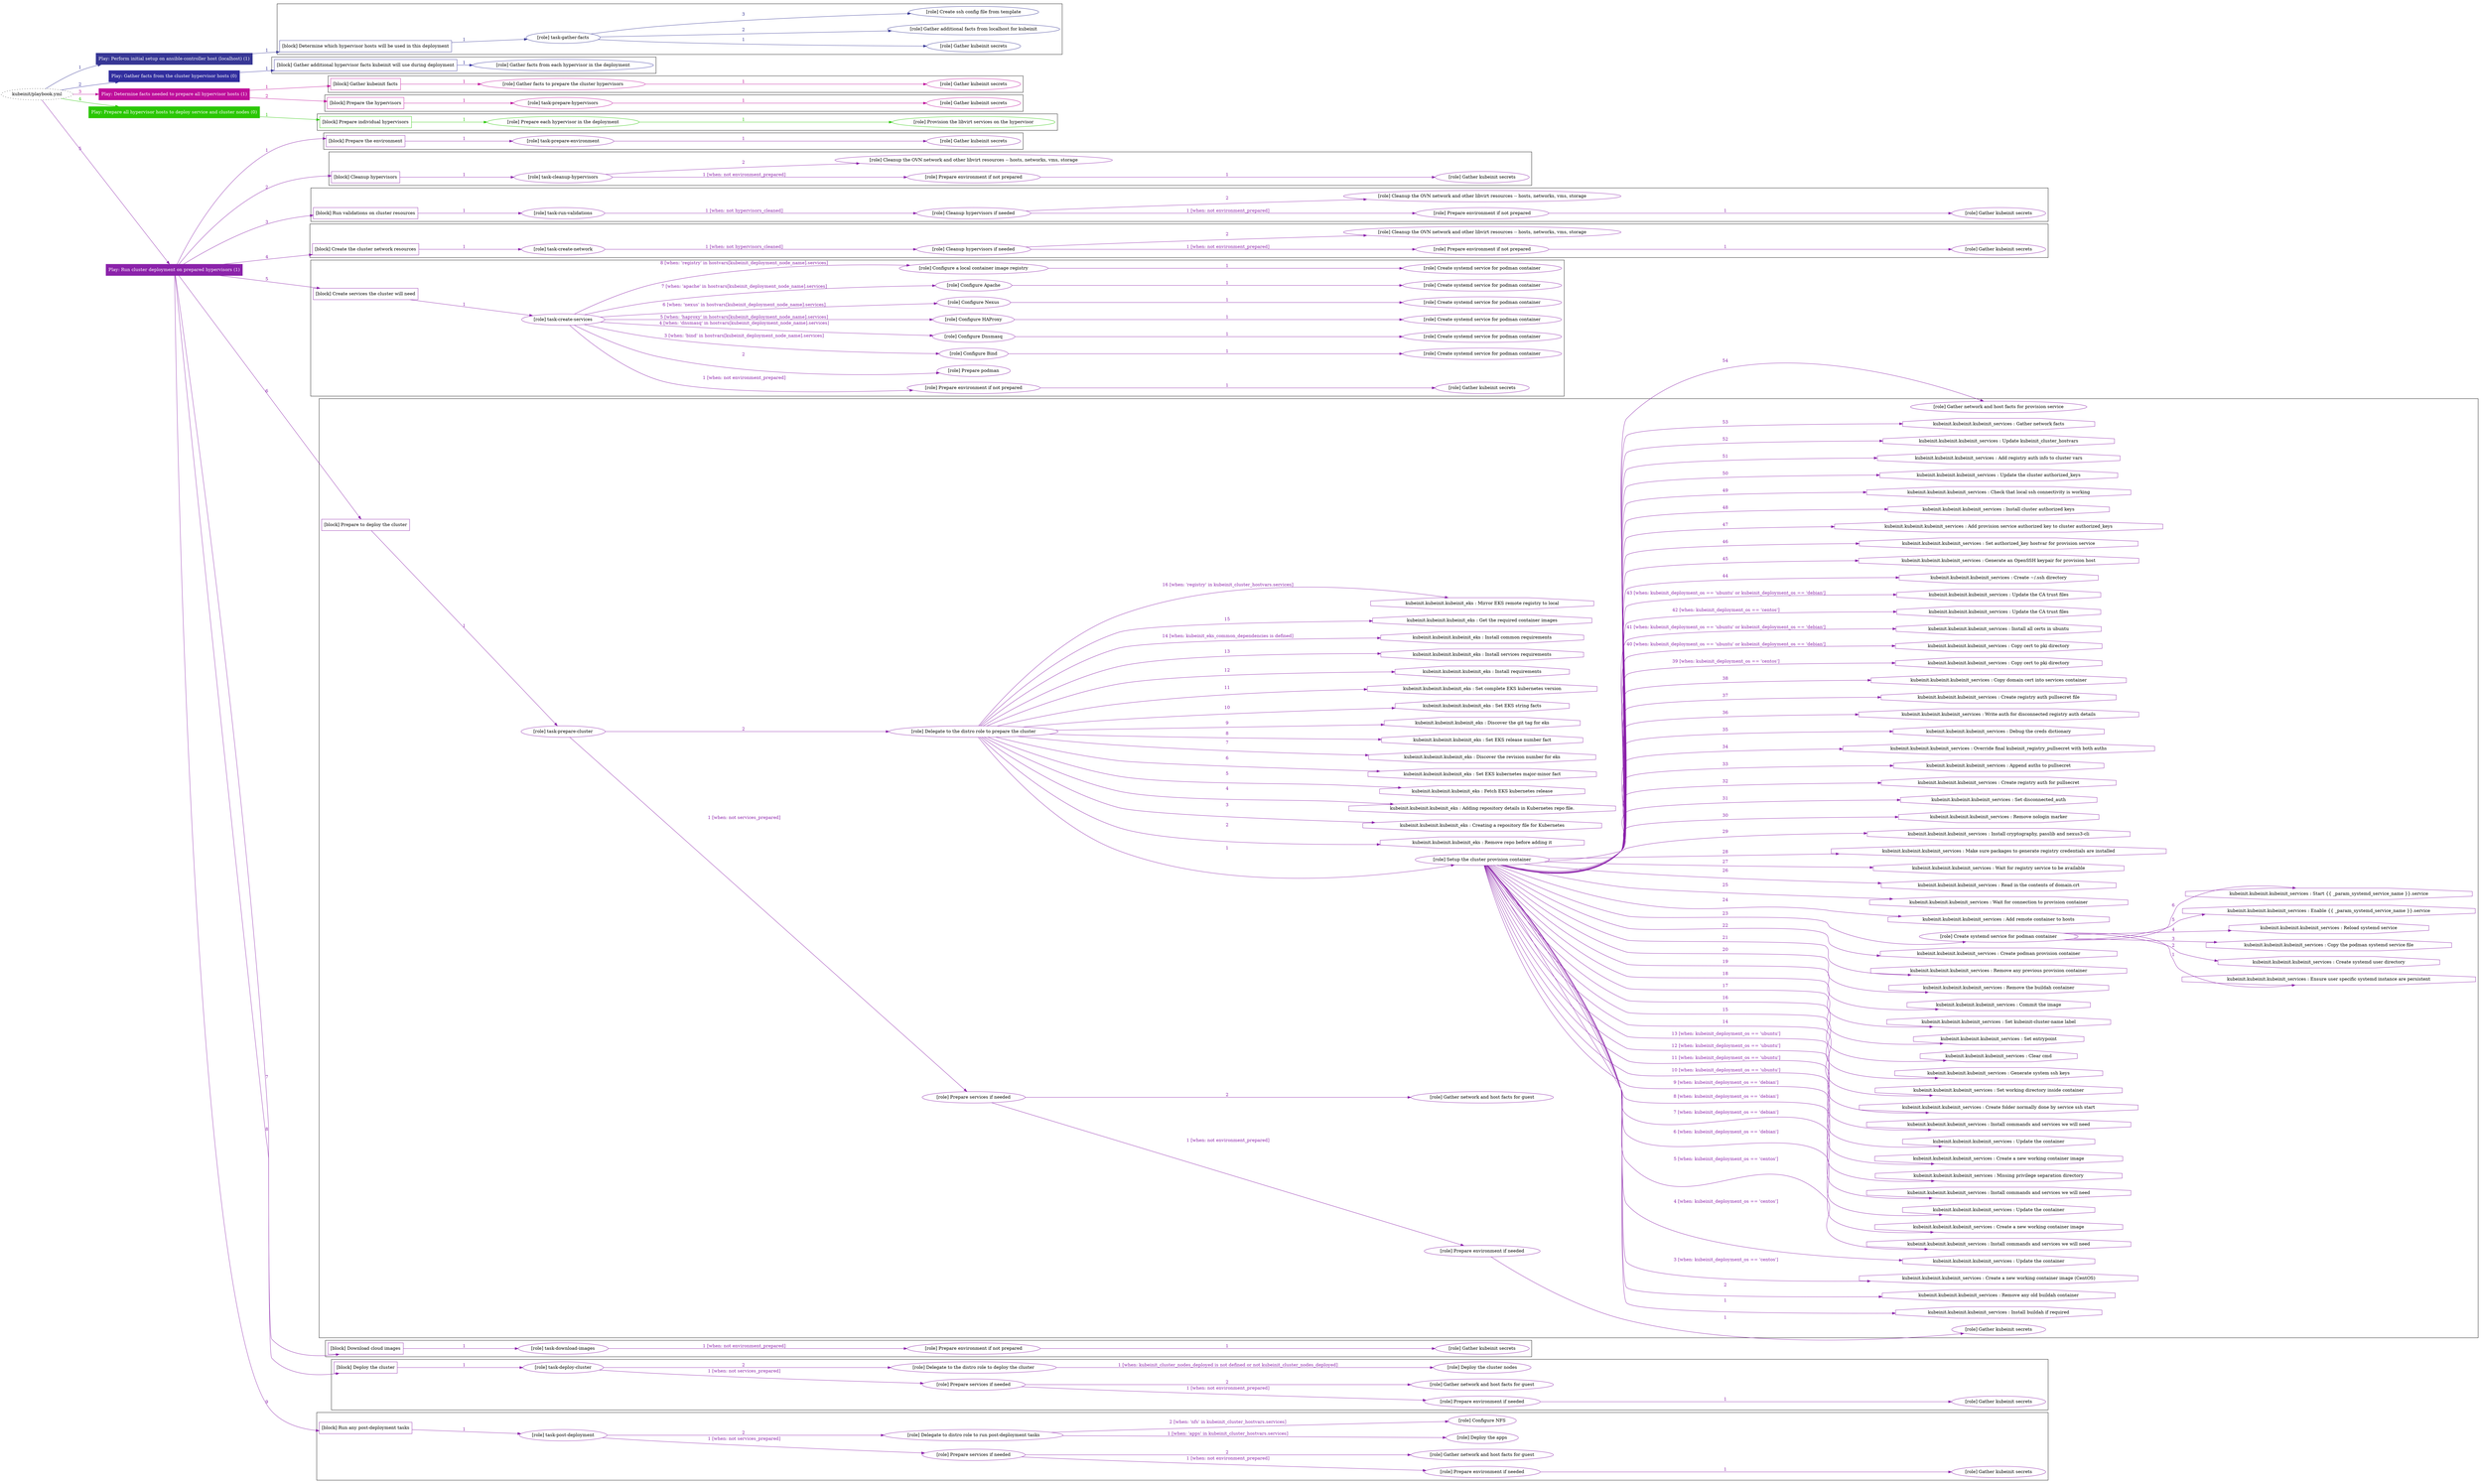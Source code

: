 digraph {
	graph [concentrate=true ordering=in rankdir=LR ratio=fill]
	edge [esep=5 sep=10]
	"kubeinit/playbook.yml" [URL="/home/runner/work/kubeinit/kubeinit/kubeinit/playbook.yml" id=playbook_76405c25 style=dotted]
	"kubeinit/playbook.yml" -> play_210f54ec [label="1 " color="#373795" fontcolor="#373795" id=edge_303b3ebc labeltooltip="1 " tooltip="1 "]
	subgraph "Play: Perform initial setup on ansible-controller host (localhost) (1)" {
		play_210f54ec [label="Play: Perform initial setup on ansible-controller host (localhost) (1)" URL="/home/runner/work/kubeinit/kubeinit/kubeinit/playbook.yml" color="#373795" fontcolor="#ffffff" id=play_210f54ec shape=box style=filled tooltip=localhost]
		play_210f54ec -> block_790681ad [label=1 color="#373795" fontcolor="#373795" id=edge_d0389a8f labeltooltip=1 tooltip=1]
		subgraph cluster_block_790681ad {
			block_790681ad [label="[block] Determine which hypervisor hosts will be used in this deployment" URL="/home/runner/work/kubeinit/kubeinit/kubeinit/playbook.yml" color="#373795" id=block_790681ad labeltooltip="Determine which hypervisor hosts will be used in this deployment" shape=box tooltip="Determine which hypervisor hosts will be used in this deployment"]
			block_790681ad -> role_77b0fe17 [label="1 " color="#373795" fontcolor="#373795" id=edge_fefc1011 labeltooltip="1 " tooltip="1 "]
			subgraph "task-gather-facts" {
				role_77b0fe17 [label="[role] task-gather-facts" URL="/home/runner/work/kubeinit/kubeinit/kubeinit/playbook.yml" color="#373795" id=role_77b0fe17 tooltip="task-gather-facts"]
				role_77b0fe17 -> role_5b3082ca [label="1 " color="#373795" fontcolor="#373795" id=edge_26a2408e labeltooltip="1 " tooltip="1 "]
				subgraph "Gather kubeinit secrets" {
					role_5b3082ca [label="[role] Gather kubeinit secrets" URL="/home/runner/.ansible/collections/ansible_collections/kubeinit/kubeinit/roles/kubeinit_prepare/tasks/build_hypervisors_group.yml" color="#373795" id=role_5b3082ca tooltip="Gather kubeinit secrets"]
				}
				role_77b0fe17 -> role_4cbb0e1d [label="2 " color="#373795" fontcolor="#373795" id=edge_de0c5d17 labeltooltip="2 " tooltip="2 "]
				subgraph "Gather additional facts from localhost for kubeinit" {
					role_4cbb0e1d [label="[role] Gather additional facts from localhost for kubeinit" URL="/home/runner/.ansible/collections/ansible_collections/kubeinit/kubeinit/roles/kubeinit_prepare/tasks/build_hypervisors_group.yml" color="#373795" id=role_4cbb0e1d tooltip="Gather additional facts from localhost for kubeinit"]
				}
				role_77b0fe17 -> role_b281ef1d [label="3 " color="#373795" fontcolor="#373795" id=edge_968c6bd3 labeltooltip="3 " tooltip="3 "]
				subgraph "Create ssh config file from template" {
					role_b281ef1d [label="[role] Create ssh config file from template" URL="/home/runner/.ansible/collections/ansible_collections/kubeinit/kubeinit/roles/kubeinit_prepare/tasks/build_hypervisors_group.yml" color="#373795" id=role_b281ef1d tooltip="Create ssh config file from template"]
				}
			}
		}
	}
	"kubeinit/playbook.yml" -> play_65a3ae93 [label="2 " color="#312e9e" fontcolor="#312e9e" id=edge_dd558474 labeltooltip="2 " tooltip="2 "]
	subgraph "Play: Gather facts from the cluster hypervisor hosts (0)" {
		play_65a3ae93 [label="Play: Gather facts from the cluster hypervisor hosts (0)" URL="/home/runner/work/kubeinit/kubeinit/kubeinit/playbook.yml" color="#312e9e" fontcolor="#ffffff" id=play_65a3ae93 shape=box style=filled tooltip="Play: Gather facts from the cluster hypervisor hosts (0)"]
		play_65a3ae93 -> block_07b6a2c5 [label=1 color="#312e9e" fontcolor="#312e9e" id=edge_3def3e22 labeltooltip=1 tooltip=1]
		subgraph cluster_block_07b6a2c5 {
			block_07b6a2c5 [label="[block] Gather additional hypervisor facts kubeinit will use during deployment" URL="/home/runner/work/kubeinit/kubeinit/kubeinit/playbook.yml" color="#312e9e" id=block_07b6a2c5 labeltooltip="Gather additional hypervisor facts kubeinit will use during deployment" shape=box tooltip="Gather additional hypervisor facts kubeinit will use during deployment"]
			block_07b6a2c5 -> role_8d9f5237 [label="1 " color="#312e9e" fontcolor="#312e9e" id=edge_2e8478d9 labeltooltip="1 " tooltip="1 "]
			subgraph "Gather facts from each hypervisor in the deployment" {
				role_8d9f5237 [label="[role] Gather facts from each hypervisor in the deployment" URL="/home/runner/work/kubeinit/kubeinit/kubeinit/playbook.yml" color="#312e9e" id=role_8d9f5237 tooltip="Gather facts from each hypervisor in the deployment"]
			}
		}
	}
	"kubeinit/playbook.yml" -> play_f12366da [label="3 " color="#be0e9a" fontcolor="#be0e9a" id=edge_eb37b9fe labeltooltip="3 " tooltip="3 "]
	subgraph "Play: Determine facts needed to prepare all hypervisor hosts (1)" {
		play_f12366da [label="Play: Determine facts needed to prepare all hypervisor hosts (1)" URL="/home/runner/work/kubeinit/kubeinit/kubeinit/playbook.yml" color="#be0e9a" fontcolor="#ffffff" id=play_f12366da shape=box style=filled tooltip=localhost]
		play_f12366da -> block_6ff2c720 [label=1 color="#be0e9a" fontcolor="#be0e9a" id=edge_5fb2989e labeltooltip=1 tooltip=1]
		subgraph cluster_block_6ff2c720 {
			block_6ff2c720 [label="[block] Gather kubeinit facts" URL="/home/runner/work/kubeinit/kubeinit/kubeinit/playbook.yml" color="#be0e9a" id=block_6ff2c720 labeltooltip="Gather kubeinit facts" shape=box tooltip="Gather kubeinit facts"]
			block_6ff2c720 -> role_02d40c15 [label="1 " color="#be0e9a" fontcolor="#be0e9a" id=edge_24bce190 labeltooltip="1 " tooltip="1 "]
			subgraph "Gather facts to prepare the cluster hypervisors" {
				role_02d40c15 [label="[role] Gather facts to prepare the cluster hypervisors" URL="/home/runner/work/kubeinit/kubeinit/kubeinit/playbook.yml" color="#be0e9a" id=role_02d40c15 tooltip="Gather facts to prepare the cluster hypervisors"]
				role_02d40c15 -> role_3942bb67 [label="1 " color="#be0e9a" fontcolor="#be0e9a" id=edge_b5a9b5a8 labeltooltip="1 " tooltip="1 "]
				subgraph "Gather kubeinit secrets" {
					role_3942bb67 [label="[role] Gather kubeinit secrets" URL="/home/runner/.ansible/collections/ansible_collections/kubeinit/kubeinit/roles/kubeinit_prepare/tasks/gather_kubeinit_facts.yml" color="#be0e9a" id=role_3942bb67 tooltip="Gather kubeinit secrets"]
				}
			}
		}
		play_f12366da -> block_c6bbb214 [label=2 color="#be0e9a" fontcolor="#be0e9a" id=edge_63f412f4 labeltooltip=2 tooltip=2]
		subgraph cluster_block_c6bbb214 {
			block_c6bbb214 [label="[block] Prepare the hypervisors" URL="/home/runner/work/kubeinit/kubeinit/kubeinit/playbook.yml" color="#be0e9a" id=block_c6bbb214 labeltooltip="Prepare the hypervisors" shape=box tooltip="Prepare the hypervisors"]
			block_c6bbb214 -> role_ed86ace0 [label="1 " color="#be0e9a" fontcolor="#be0e9a" id=edge_d060d9cb labeltooltip="1 " tooltip="1 "]
			subgraph "task-prepare-hypervisors" {
				role_ed86ace0 [label="[role] task-prepare-hypervisors" URL="/home/runner/work/kubeinit/kubeinit/kubeinit/playbook.yml" color="#be0e9a" id=role_ed86ace0 tooltip="task-prepare-hypervisors"]
				role_ed86ace0 -> role_02979506 [label="1 " color="#be0e9a" fontcolor="#be0e9a" id=edge_5cdaa3a3 labeltooltip="1 " tooltip="1 "]
				subgraph "Gather kubeinit secrets" {
					role_02979506 [label="[role] Gather kubeinit secrets" URL="/home/runner/.ansible/collections/ansible_collections/kubeinit/kubeinit/roles/kubeinit_prepare/tasks/gather_kubeinit_facts.yml" color="#be0e9a" id=role_02979506 tooltip="Gather kubeinit secrets"]
				}
			}
		}
	}
	"kubeinit/playbook.yml" -> play_16cb9ddb [label="4 " color="#2bc705" fontcolor="#2bc705" id=edge_41747b06 labeltooltip="4 " tooltip="4 "]
	subgraph "Play: Prepare all hypervisor hosts to deploy service and cluster nodes (0)" {
		play_16cb9ddb [label="Play: Prepare all hypervisor hosts to deploy service and cluster nodes (0)" URL="/home/runner/work/kubeinit/kubeinit/kubeinit/playbook.yml" color="#2bc705" fontcolor="#ffffff" id=play_16cb9ddb shape=box style=filled tooltip="Play: Prepare all hypervisor hosts to deploy service and cluster nodes (0)"]
		play_16cb9ddb -> block_e720c465 [label=1 color="#2bc705" fontcolor="#2bc705" id=edge_2513b930 labeltooltip=1 tooltip=1]
		subgraph cluster_block_e720c465 {
			block_e720c465 [label="[block] Prepare individual hypervisors" URL="/home/runner/work/kubeinit/kubeinit/kubeinit/playbook.yml" color="#2bc705" id=block_e720c465 labeltooltip="Prepare individual hypervisors" shape=box tooltip="Prepare individual hypervisors"]
			block_e720c465 -> role_47810a79 [label="1 " color="#2bc705" fontcolor="#2bc705" id=edge_5f0bbaf2 labeltooltip="1 " tooltip="1 "]
			subgraph "Prepare each hypervisor in the deployment" {
				role_47810a79 [label="[role] Prepare each hypervisor in the deployment" URL="/home/runner/work/kubeinit/kubeinit/kubeinit/playbook.yml" color="#2bc705" id=role_47810a79 tooltip="Prepare each hypervisor in the deployment"]
				role_47810a79 -> role_a14e419e [label="1 " color="#2bc705" fontcolor="#2bc705" id=edge_80fcf996 labeltooltip="1 " tooltip="1 "]
				subgraph "Provision the libvirt services on the hypervisor" {
					role_a14e419e [label="[role] Provision the libvirt services on the hypervisor" URL="/home/runner/.ansible/collections/ansible_collections/kubeinit/kubeinit/roles/kubeinit_prepare/tasks/prepare_hypervisor.yml" color="#2bc705" id=role_a14e419e tooltip="Provision the libvirt services on the hypervisor"]
				}
			}
		}
	}
	"kubeinit/playbook.yml" -> play_9ca98ecf [label="5 " color="#8b22aa" fontcolor="#8b22aa" id=edge_3e6d439d labeltooltip="5 " tooltip="5 "]
	subgraph "Play: Run cluster deployment on prepared hypervisors (1)" {
		play_9ca98ecf [label="Play: Run cluster deployment on prepared hypervisors (1)" URL="/home/runner/work/kubeinit/kubeinit/kubeinit/playbook.yml" color="#8b22aa" fontcolor="#ffffff" id=play_9ca98ecf shape=box style=filled tooltip=localhost]
		play_9ca98ecf -> block_6330dff6 [label=1 color="#8b22aa" fontcolor="#8b22aa" id=edge_3c2a672e labeltooltip=1 tooltip=1]
		subgraph cluster_block_6330dff6 {
			block_6330dff6 [label="[block] Prepare the environment" URL="/home/runner/work/kubeinit/kubeinit/kubeinit/playbook.yml" color="#8b22aa" id=block_6330dff6 labeltooltip="Prepare the environment" shape=box tooltip="Prepare the environment"]
			block_6330dff6 -> role_df7d8fc5 [label="1 " color="#8b22aa" fontcolor="#8b22aa" id=edge_85be3da5 labeltooltip="1 " tooltip="1 "]
			subgraph "task-prepare-environment" {
				role_df7d8fc5 [label="[role] task-prepare-environment" URL="/home/runner/work/kubeinit/kubeinit/kubeinit/playbook.yml" color="#8b22aa" id=role_df7d8fc5 tooltip="task-prepare-environment"]
				role_df7d8fc5 -> role_1bbc06c8 [label="1 " color="#8b22aa" fontcolor="#8b22aa" id=edge_71585c73 labeltooltip="1 " tooltip="1 "]
				subgraph "Gather kubeinit secrets" {
					role_1bbc06c8 [label="[role] Gather kubeinit secrets" URL="/home/runner/.ansible/collections/ansible_collections/kubeinit/kubeinit/roles/kubeinit_prepare/tasks/gather_kubeinit_facts.yml" color="#8b22aa" id=role_1bbc06c8 tooltip="Gather kubeinit secrets"]
				}
			}
		}
		play_9ca98ecf -> block_89b08df7 [label=2 color="#8b22aa" fontcolor="#8b22aa" id=edge_1b192616 labeltooltip=2 tooltip=2]
		subgraph cluster_block_89b08df7 {
			block_89b08df7 [label="[block] Cleanup hypervisors" URL="/home/runner/work/kubeinit/kubeinit/kubeinit/playbook.yml" color="#8b22aa" id=block_89b08df7 labeltooltip="Cleanup hypervisors" shape=box tooltip="Cleanup hypervisors"]
			block_89b08df7 -> role_9e4752b4 [label="1 " color="#8b22aa" fontcolor="#8b22aa" id=edge_7e58c640 labeltooltip="1 " tooltip="1 "]
			subgraph "task-cleanup-hypervisors" {
				role_9e4752b4 [label="[role] task-cleanup-hypervisors" URL="/home/runner/work/kubeinit/kubeinit/kubeinit/playbook.yml" color="#8b22aa" id=role_9e4752b4 tooltip="task-cleanup-hypervisors"]
				role_9e4752b4 -> role_884704c1 [label="1 [when: not environment_prepared]" color="#8b22aa" fontcolor="#8b22aa" id=edge_61002aef labeltooltip="1 [when: not environment_prepared]" tooltip="1 [when: not environment_prepared]"]
				subgraph "Prepare environment if not prepared" {
					role_884704c1 [label="[role] Prepare environment if not prepared" URL="/home/runner/.ansible/collections/ansible_collections/kubeinit/kubeinit/roles/kubeinit_prepare/tasks/cleanup_hypervisors.yml" color="#8b22aa" id=role_884704c1 tooltip="Prepare environment if not prepared"]
					role_884704c1 -> role_c1665103 [label="1 " color="#8b22aa" fontcolor="#8b22aa" id=edge_98d9bd8a labeltooltip="1 " tooltip="1 "]
					subgraph "Gather kubeinit secrets" {
						role_c1665103 [label="[role] Gather kubeinit secrets" URL="/home/runner/.ansible/collections/ansible_collections/kubeinit/kubeinit/roles/kubeinit_prepare/tasks/gather_kubeinit_facts.yml" color="#8b22aa" id=role_c1665103 tooltip="Gather kubeinit secrets"]
					}
				}
				role_9e4752b4 -> role_143bf7a0 [label="2 " color="#8b22aa" fontcolor="#8b22aa" id=edge_76a1b51d labeltooltip="2 " tooltip="2 "]
				subgraph "Cleanup the OVN network and other libvirt resources -- hosts, networks, vms, storage" {
					role_143bf7a0 [label="[role] Cleanup the OVN network and other libvirt resources -- hosts, networks, vms, storage" URL="/home/runner/.ansible/collections/ansible_collections/kubeinit/kubeinit/roles/kubeinit_prepare/tasks/cleanup_hypervisors.yml" color="#8b22aa" id=role_143bf7a0 tooltip="Cleanup the OVN network and other libvirt resources -- hosts, networks, vms, storage"]
				}
			}
		}
		play_9ca98ecf -> block_2d78d1a1 [label=3 color="#8b22aa" fontcolor="#8b22aa" id=edge_5b7f6fc6 labeltooltip=3 tooltip=3]
		subgraph cluster_block_2d78d1a1 {
			block_2d78d1a1 [label="[block] Run validations on cluster resources" URL="/home/runner/work/kubeinit/kubeinit/kubeinit/playbook.yml" color="#8b22aa" id=block_2d78d1a1 labeltooltip="Run validations on cluster resources" shape=box tooltip="Run validations on cluster resources"]
			block_2d78d1a1 -> role_48f87238 [label="1 " color="#8b22aa" fontcolor="#8b22aa" id=edge_9a4d90e7 labeltooltip="1 " tooltip="1 "]
			subgraph "task-run-validations" {
				role_48f87238 [label="[role] task-run-validations" URL="/home/runner/work/kubeinit/kubeinit/kubeinit/playbook.yml" color="#8b22aa" id=role_48f87238 tooltip="task-run-validations"]
				role_48f87238 -> role_f5e6f4e3 [label="1 [when: not hypervisors_cleaned]" color="#8b22aa" fontcolor="#8b22aa" id=edge_08fe0459 labeltooltip="1 [when: not hypervisors_cleaned]" tooltip="1 [when: not hypervisors_cleaned]"]
				subgraph "Cleanup hypervisors if needed" {
					role_f5e6f4e3 [label="[role] Cleanup hypervisors if needed" URL="/home/runner/.ansible/collections/ansible_collections/kubeinit/kubeinit/roles/kubeinit_validations/tasks/main.yml" color="#8b22aa" id=role_f5e6f4e3 tooltip="Cleanup hypervisors if needed"]
					role_f5e6f4e3 -> role_65d4d23f [label="1 [when: not environment_prepared]" color="#8b22aa" fontcolor="#8b22aa" id=edge_f5ff60b1 labeltooltip="1 [when: not environment_prepared]" tooltip="1 [when: not environment_prepared]"]
					subgraph "Prepare environment if not prepared" {
						role_65d4d23f [label="[role] Prepare environment if not prepared" URL="/home/runner/.ansible/collections/ansible_collections/kubeinit/kubeinit/roles/kubeinit_prepare/tasks/cleanup_hypervisors.yml" color="#8b22aa" id=role_65d4d23f tooltip="Prepare environment if not prepared"]
						role_65d4d23f -> role_22c1697b [label="1 " color="#8b22aa" fontcolor="#8b22aa" id=edge_e65628b3 labeltooltip="1 " tooltip="1 "]
						subgraph "Gather kubeinit secrets" {
							role_22c1697b [label="[role] Gather kubeinit secrets" URL="/home/runner/.ansible/collections/ansible_collections/kubeinit/kubeinit/roles/kubeinit_prepare/tasks/gather_kubeinit_facts.yml" color="#8b22aa" id=role_22c1697b tooltip="Gather kubeinit secrets"]
						}
					}
					role_f5e6f4e3 -> role_68878549 [label="2 " color="#8b22aa" fontcolor="#8b22aa" id=edge_d8a08d48 labeltooltip="2 " tooltip="2 "]
					subgraph "Cleanup the OVN network and other libvirt resources -- hosts, networks, vms, storage" {
						role_68878549 [label="[role] Cleanup the OVN network and other libvirt resources -- hosts, networks, vms, storage" URL="/home/runner/.ansible/collections/ansible_collections/kubeinit/kubeinit/roles/kubeinit_prepare/tasks/cleanup_hypervisors.yml" color="#8b22aa" id=role_68878549 tooltip="Cleanup the OVN network and other libvirt resources -- hosts, networks, vms, storage"]
					}
				}
			}
		}
		play_9ca98ecf -> block_dc758ea1 [label=4 color="#8b22aa" fontcolor="#8b22aa" id=edge_a78f6dd9 labeltooltip=4 tooltip=4]
		subgraph cluster_block_dc758ea1 {
			block_dc758ea1 [label="[block] Create the cluster network resources" URL="/home/runner/work/kubeinit/kubeinit/kubeinit/playbook.yml" color="#8b22aa" id=block_dc758ea1 labeltooltip="Create the cluster network resources" shape=box tooltip="Create the cluster network resources"]
			block_dc758ea1 -> role_77f4fb02 [label="1 " color="#8b22aa" fontcolor="#8b22aa" id=edge_62698a7f labeltooltip="1 " tooltip="1 "]
			subgraph "task-create-network" {
				role_77f4fb02 [label="[role] task-create-network" URL="/home/runner/work/kubeinit/kubeinit/kubeinit/playbook.yml" color="#8b22aa" id=role_77f4fb02 tooltip="task-create-network"]
				role_77f4fb02 -> role_6377c689 [label="1 [when: not hypervisors_cleaned]" color="#8b22aa" fontcolor="#8b22aa" id=edge_f84634b2 labeltooltip="1 [when: not hypervisors_cleaned]" tooltip="1 [when: not hypervisors_cleaned]"]
				subgraph "Cleanup hypervisors if needed" {
					role_6377c689 [label="[role] Cleanup hypervisors if needed" URL="/home/runner/.ansible/collections/ansible_collections/kubeinit/kubeinit/roles/kubeinit_libvirt/tasks/create_network.yml" color="#8b22aa" id=role_6377c689 tooltip="Cleanup hypervisors if needed"]
					role_6377c689 -> role_33065022 [label="1 [when: not environment_prepared]" color="#8b22aa" fontcolor="#8b22aa" id=edge_8ee67c3a labeltooltip="1 [when: not environment_prepared]" tooltip="1 [when: not environment_prepared]"]
					subgraph "Prepare environment if not prepared" {
						role_33065022 [label="[role] Prepare environment if not prepared" URL="/home/runner/.ansible/collections/ansible_collections/kubeinit/kubeinit/roles/kubeinit_prepare/tasks/cleanup_hypervisors.yml" color="#8b22aa" id=role_33065022 tooltip="Prepare environment if not prepared"]
						role_33065022 -> role_1b44685c [label="1 " color="#8b22aa" fontcolor="#8b22aa" id=edge_8f1ed742 labeltooltip="1 " tooltip="1 "]
						subgraph "Gather kubeinit secrets" {
							role_1b44685c [label="[role] Gather kubeinit secrets" URL="/home/runner/.ansible/collections/ansible_collections/kubeinit/kubeinit/roles/kubeinit_prepare/tasks/gather_kubeinit_facts.yml" color="#8b22aa" id=role_1b44685c tooltip="Gather kubeinit secrets"]
						}
					}
					role_6377c689 -> role_4ac2da21 [label="2 " color="#8b22aa" fontcolor="#8b22aa" id=edge_a453cf60 labeltooltip="2 " tooltip="2 "]
					subgraph "Cleanup the OVN network and other libvirt resources -- hosts, networks, vms, storage" {
						role_4ac2da21 [label="[role] Cleanup the OVN network and other libvirt resources -- hosts, networks, vms, storage" URL="/home/runner/.ansible/collections/ansible_collections/kubeinit/kubeinit/roles/kubeinit_prepare/tasks/cleanup_hypervisors.yml" color="#8b22aa" id=role_4ac2da21 tooltip="Cleanup the OVN network and other libvirt resources -- hosts, networks, vms, storage"]
					}
				}
			}
		}
		play_9ca98ecf -> block_fd0ac112 [label=5 color="#8b22aa" fontcolor="#8b22aa" id=edge_b02ca621 labeltooltip=5 tooltip=5]
		subgraph cluster_block_fd0ac112 {
			block_fd0ac112 [label="[block] Create services the cluster will need" URL="/home/runner/work/kubeinit/kubeinit/kubeinit/playbook.yml" color="#8b22aa" id=block_fd0ac112 labeltooltip="Create services the cluster will need" shape=box tooltip="Create services the cluster will need"]
			block_fd0ac112 -> role_0e6a1163 [label="1 " color="#8b22aa" fontcolor="#8b22aa" id=edge_4cc31f5c labeltooltip="1 " tooltip="1 "]
			subgraph "task-create-services" {
				role_0e6a1163 [label="[role] task-create-services" URL="/home/runner/work/kubeinit/kubeinit/kubeinit/playbook.yml" color="#8b22aa" id=role_0e6a1163 tooltip="task-create-services"]
				role_0e6a1163 -> role_e2ead870 [label="1 [when: not environment_prepared]" color="#8b22aa" fontcolor="#8b22aa" id=edge_a8d87a68 labeltooltip="1 [when: not environment_prepared]" tooltip="1 [when: not environment_prepared]"]
				subgraph "Prepare environment if not prepared" {
					role_e2ead870 [label="[role] Prepare environment if not prepared" URL="/home/runner/.ansible/collections/ansible_collections/kubeinit/kubeinit/roles/kubeinit_services/tasks/main.yml" color="#8b22aa" id=role_e2ead870 tooltip="Prepare environment if not prepared"]
					role_e2ead870 -> role_13a964ef [label="1 " color="#8b22aa" fontcolor="#8b22aa" id=edge_65fd8183 labeltooltip="1 " tooltip="1 "]
					subgraph "Gather kubeinit secrets" {
						role_13a964ef [label="[role] Gather kubeinit secrets" URL="/home/runner/.ansible/collections/ansible_collections/kubeinit/kubeinit/roles/kubeinit_prepare/tasks/gather_kubeinit_facts.yml" color="#8b22aa" id=role_13a964ef tooltip="Gather kubeinit secrets"]
					}
				}
				role_0e6a1163 -> role_4254e7a9 [label="2 " color="#8b22aa" fontcolor="#8b22aa" id=edge_9fbfc17e labeltooltip="2 " tooltip="2 "]
				subgraph "Prepare podman" {
					role_4254e7a9 [label="[role] Prepare podman" URL="/home/runner/.ansible/collections/ansible_collections/kubeinit/kubeinit/roles/kubeinit_services/tasks/00_create_service_pod.yml" color="#8b22aa" id=role_4254e7a9 tooltip="Prepare podman"]
				}
				role_0e6a1163 -> role_9781a7b2 [label="3 [when: 'bind' in hostvars[kubeinit_deployment_node_name].services]" color="#8b22aa" fontcolor="#8b22aa" id=edge_048d0297 labeltooltip="3 [when: 'bind' in hostvars[kubeinit_deployment_node_name].services]" tooltip="3 [when: 'bind' in hostvars[kubeinit_deployment_node_name].services]"]
				subgraph "Configure Bind" {
					role_9781a7b2 [label="[role] Configure Bind" URL="/home/runner/.ansible/collections/ansible_collections/kubeinit/kubeinit/roles/kubeinit_services/tasks/start_services_containers.yml" color="#8b22aa" id=role_9781a7b2 tooltip="Configure Bind"]
					role_9781a7b2 -> role_567f4f1b [label="1 " color="#8b22aa" fontcolor="#8b22aa" id=edge_3ed4c4e6 labeltooltip="1 " tooltip="1 "]
					subgraph "Create systemd service for podman container" {
						role_567f4f1b [label="[role] Create systemd service for podman container" URL="/home/runner/.ansible/collections/ansible_collections/kubeinit/kubeinit/roles/kubeinit_bind/tasks/main.yml" color="#8b22aa" id=role_567f4f1b tooltip="Create systemd service for podman container"]
					}
				}
				role_0e6a1163 -> role_3b9546c2 [label="4 [when: 'dnsmasq' in hostvars[kubeinit_deployment_node_name].services]" color="#8b22aa" fontcolor="#8b22aa" id=edge_6a1f0f4d labeltooltip="4 [when: 'dnsmasq' in hostvars[kubeinit_deployment_node_name].services]" tooltip="4 [when: 'dnsmasq' in hostvars[kubeinit_deployment_node_name].services]"]
				subgraph "Configure Dnsmasq" {
					role_3b9546c2 [label="[role] Configure Dnsmasq" URL="/home/runner/.ansible/collections/ansible_collections/kubeinit/kubeinit/roles/kubeinit_services/tasks/start_services_containers.yml" color="#8b22aa" id=role_3b9546c2 tooltip="Configure Dnsmasq"]
					role_3b9546c2 -> role_35084deb [label="1 " color="#8b22aa" fontcolor="#8b22aa" id=edge_5c775d7c labeltooltip="1 " tooltip="1 "]
					subgraph "Create systemd service for podman container" {
						role_35084deb [label="[role] Create systemd service for podman container" URL="/home/runner/.ansible/collections/ansible_collections/kubeinit/kubeinit/roles/kubeinit_dnsmasq/tasks/main.yml" color="#8b22aa" id=role_35084deb tooltip="Create systemd service for podman container"]
					}
				}
				role_0e6a1163 -> role_5a31353f [label="5 [when: 'haproxy' in hostvars[kubeinit_deployment_node_name].services]" color="#8b22aa" fontcolor="#8b22aa" id=edge_600c0cae labeltooltip="5 [when: 'haproxy' in hostvars[kubeinit_deployment_node_name].services]" tooltip="5 [when: 'haproxy' in hostvars[kubeinit_deployment_node_name].services]"]
				subgraph "Configure HAProxy" {
					role_5a31353f [label="[role] Configure HAProxy" URL="/home/runner/.ansible/collections/ansible_collections/kubeinit/kubeinit/roles/kubeinit_services/tasks/start_services_containers.yml" color="#8b22aa" id=role_5a31353f tooltip="Configure HAProxy"]
					role_5a31353f -> role_41fc6b84 [label="1 " color="#8b22aa" fontcolor="#8b22aa" id=edge_7cb2276b labeltooltip="1 " tooltip="1 "]
					subgraph "Create systemd service for podman container" {
						role_41fc6b84 [label="[role] Create systemd service for podman container" URL="/home/runner/.ansible/collections/ansible_collections/kubeinit/kubeinit/roles/kubeinit_haproxy/tasks/main.yml" color="#8b22aa" id=role_41fc6b84 tooltip="Create systemd service for podman container"]
					}
				}
				role_0e6a1163 -> role_5512150f [label="6 [when: 'nexus' in hostvars[kubeinit_deployment_node_name].services]" color="#8b22aa" fontcolor="#8b22aa" id=edge_cdd362f5 labeltooltip="6 [when: 'nexus' in hostvars[kubeinit_deployment_node_name].services]" tooltip="6 [when: 'nexus' in hostvars[kubeinit_deployment_node_name].services]"]
				subgraph "Configure Nexus" {
					role_5512150f [label="[role] Configure Nexus" URL="/home/runner/.ansible/collections/ansible_collections/kubeinit/kubeinit/roles/kubeinit_services/tasks/start_services_containers.yml" color="#8b22aa" id=role_5512150f tooltip="Configure Nexus"]
					role_5512150f -> role_e748a7be [label="1 " color="#8b22aa" fontcolor="#8b22aa" id=edge_b42daece labeltooltip="1 " tooltip="1 "]
					subgraph "Create systemd service for podman container" {
						role_e748a7be [label="[role] Create systemd service for podman container" URL="/home/runner/.ansible/collections/ansible_collections/kubeinit/kubeinit/roles/kubeinit_nexus/tasks/main.yml" color="#8b22aa" id=role_e748a7be tooltip="Create systemd service for podman container"]
					}
				}
				role_0e6a1163 -> role_e0acba59 [label="7 [when: 'apache' in hostvars[kubeinit_deployment_node_name].services]" color="#8b22aa" fontcolor="#8b22aa" id=edge_60ab78c8 labeltooltip="7 [when: 'apache' in hostvars[kubeinit_deployment_node_name].services]" tooltip="7 [when: 'apache' in hostvars[kubeinit_deployment_node_name].services]"]
				subgraph "Configure Apache" {
					role_e0acba59 [label="[role] Configure Apache" URL="/home/runner/.ansible/collections/ansible_collections/kubeinit/kubeinit/roles/kubeinit_services/tasks/start_services_containers.yml" color="#8b22aa" id=role_e0acba59 tooltip="Configure Apache"]
					role_e0acba59 -> role_e0670a17 [label="1 " color="#8b22aa" fontcolor="#8b22aa" id=edge_4b7fa6b8 labeltooltip="1 " tooltip="1 "]
					subgraph "Create systemd service for podman container" {
						role_e0670a17 [label="[role] Create systemd service for podman container" URL="/home/runner/.ansible/collections/ansible_collections/kubeinit/kubeinit/roles/kubeinit_apache/tasks/main.yml" color="#8b22aa" id=role_e0670a17 tooltip="Create systemd service for podman container"]
					}
				}
				role_0e6a1163 -> role_66bf2147 [label="8 [when: 'registry' in hostvars[kubeinit_deployment_node_name].services]" color="#8b22aa" fontcolor="#8b22aa" id=edge_59d9f1d5 labeltooltip="8 [when: 'registry' in hostvars[kubeinit_deployment_node_name].services]" tooltip="8 [when: 'registry' in hostvars[kubeinit_deployment_node_name].services]"]
				subgraph "Configure a local container image registry" {
					role_66bf2147 [label="[role] Configure a local container image registry" URL="/home/runner/.ansible/collections/ansible_collections/kubeinit/kubeinit/roles/kubeinit_services/tasks/start_services_containers.yml" color="#8b22aa" id=role_66bf2147 tooltip="Configure a local container image registry"]
					role_66bf2147 -> role_e610c040 [label="1 " color="#8b22aa" fontcolor="#8b22aa" id=edge_fe4dfa1f labeltooltip="1 " tooltip="1 "]
					subgraph "Create systemd service for podman container" {
						role_e610c040 [label="[role] Create systemd service for podman container" URL="/home/runner/.ansible/collections/ansible_collections/kubeinit/kubeinit/roles/kubeinit_registry/tasks/main.yml" color="#8b22aa" id=role_e610c040 tooltip="Create systemd service for podman container"]
					}
				}
			}
		}
		play_9ca98ecf -> block_7228ebf4 [label=6 color="#8b22aa" fontcolor="#8b22aa" id=edge_879db342 labeltooltip=6 tooltip=6]
		subgraph cluster_block_7228ebf4 {
			block_7228ebf4 [label="[block] Prepare to deploy the cluster" URL="/home/runner/work/kubeinit/kubeinit/kubeinit/playbook.yml" color="#8b22aa" id=block_7228ebf4 labeltooltip="Prepare to deploy the cluster" shape=box tooltip="Prepare to deploy the cluster"]
			block_7228ebf4 -> role_3c818cab [label="1 " color="#8b22aa" fontcolor="#8b22aa" id=edge_942f6134 labeltooltip="1 " tooltip="1 "]
			subgraph "task-prepare-cluster" {
				role_3c818cab [label="[role] task-prepare-cluster" URL="/home/runner/work/kubeinit/kubeinit/kubeinit/playbook.yml" color="#8b22aa" id=role_3c818cab tooltip="task-prepare-cluster"]
				role_3c818cab -> role_97d17988 [label="1 [when: not services_prepared]" color="#8b22aa" fontcolor="#8b22aa" id=edge_eac6984e labeltooltip="1 [when: not services_prepared]" tooltip="1 [when: not services_prepared]"]
				subgraph "Prepare services if needed" {
					role_97d17988 [label="[role] Prepare services if needed" URL="/home/runner/.ansible/collections/ansible_collections/kubeinit/kubeinit/roles/kubeinit_prepare/tasks/prepare_cluster.yml" color="#8b22aa" id=role_97d17988 tooltip="Prepare services if needed"]
					role_97d17988 -> role_b44e3aa5 [label="1 [when: not environment_prepared]" color="#8b22aa" fontcolor="#8b22aa" id=edge_d04f34b5 labeltooltip="1 [when: not environment_prepared]" tooltip="1 [when: not environment_prepared]"]
					subgraph "Prepare environment if needed" {
						role_b44e3aa5 [label="[role] Prepare environment if needed" URL="/home/runner/.ansible/collections/ansible_collections/kubeinit/kubeinit/roles/kubeinit_services/tasks/prepare_services.yml" color="#8b22aa" id=role_b44e3aa5 tooltip="Prepare environment if needed"]
						role_b44e3aa5 -> role_c3c288b3 [label="1 " color="#8b22aa" fontcolor="#8b22aa" id=edge_699ec94a labeltooltip="1 " tooltip="1 "]
						subgraph "Gather kubeinit secrets" {
							role_c3c288b3 [label="[role] Gather kubeinit secrets" URL="/home/runner/.ansible/collections/ansible_collections/kubeinit/kubeinit/roles/kubeinit_prepare/tasks/gather_kubeinit_facts.yml" color="#8b22aa" id=role_c3c288b3 tooltip="Gather kubeinit secrets"]
						}
					}
					role_97d17988 -> role_3f1f3aed [label="2 " color="#8b22aa" fontcolor="#8b22aa" id=edge_16edd617 labeltooltip="2 " tooltip="2 "]
					subgraph "Gather network and host facts for guest" {
						role_3f1f3aed [label="[role] Gather network and host facts for guest" URL="/home/runner/.ansible/collections/ansible_collections/kubeinit/kubeinit/roles/kubeinit_services/tasks/prepare_services.yml" color="#8b22aa" id=role_3f1f3aed tooltip="Gather network and host facts for guest"]
					}
				}
				role_3c818cab -> role_0dd47271 [label="2 " color="#8b22aa" fontcolor="#8b22aa" id=edge_e153b080 labeltooltip="2 " tooltip="2 "]
				subgraph "Delegate to the distro role to prepare the cluster" {
					role_0dd47271 [label="[role] Delegate to the distro role to prepare the cluster" URL="/home/runner/.ansible/collections/ansible_collections/kubeinit/kubeinit/roles/kubeinit_prepare/tasks/prepare_cluster.yml" color="#8b22aa" id=role_0dd47271 tooltip="Delegate to the distro role to prepare the cluster"]
					role_0dd47271 -> role_c01cfcd9 [label="1 " color="#8b22aa" fontcolor="#8b22aa" id=edge_6e492646 labeltooltip="1 " tooltip="1 "]
					subgraph "Setup the cluster provision container" {
						role_c01cfcd9 [label="[role] Setup the cluster provision container" URL="/home/runner/.ansible/collections/ansible_collections/kubeinit/kubeinit/roles/kubeinit_eks/tasks/prepare_cluster.yml" color="#8b22aa" id=role_c01cfcd9 tooltip="Setup the cluster provision container"]
						task_2541f5b9 [label="kubeinit.kubeinit.kubeinit_services : Install buildah if required" URL="/home/runner/.ansible/collections/ansible_collections/kubeinit/kubeinit/roles/kubeinit_services/tasks/create_provision_container.yml" color="#8b22aa" id=task_2541f5b9 shape=octagon tooltip="kubeinit.kubeinit.kubeinit_services : Install buildah if required"]
						role_c01cfcd9 -> task_2541f5b9 [label="1 " color="#8b22aa" fontcolor="#8b22aa" id=edge_ee14fda1 labeltooltip="1 " tooltip="1 "]
						task_4d32f709 [label="kubeinit.kubeinit.kubeinit_services : Remove any old buildah container" URL="/home/runner/.ansible/collections/ansible_collections/kubeinit/kubeinit/roles/kubeinit_services/tasks/create_provision_container.yml" color="#8b22aa" id=task_4d32f709 shape=octagon tooltip="kubeinit.kubeinit.kubeinit_services : Remove any old buildah container"]
						role_c01cfcd9 -> task_4d32f709 [label="2 " color="#8b22aa" fontcolor="#8b22aa" id=edge_2b527eaf labeltooltip="2 " tooltip="2 "]
						task_0a0d1e48 [label="kubeinit.kubeinit.kubeinit_services : Create a new working container image (CentOS)" URL="/home/runner/.ansible/collections/ansible_collections/kubeinit/kubeinit/roles/kubeinit_services/tasks/create_provision_container.yml" color="#8b22aa" id=task_0a0d1e48 shape=octagon tooltip="kubeinit.kubeinit.kubeinit_services : Create a new working container image (CentOS)"]
						role_c01cfcd9 -> task_0a0d1e48 [label="3 [when: kubeinit_deployment_os == 'centos']" color="#8b22aa" fontcolor="#8b22aa" id=edge_b8210eac labeltooltip="3 [when: kubeinit_deployment_os == 'centos']" tooltip="3 [when: kubeinit_deployment_os == 'centos']"]
						task_b8a4fa2d [label="kubeinit.kubeinit.kubeinit_services : Update the container" URL="/home/runner/.ansible/collections/ansible_collections/kubeinit/kubeinit/roles/kubeinit_services/tasks/create_provision_container.yml" color="#8b22aa" id=task_b8a4fa2d shape=octagon tooltip="kubeinit.kubeinit.kubeinit_services : Update the container"]
						role_c01cfcd9 -> task_b8a4fa2d [label="4 [when: kubeinit_deployment_os == 'centos']" color="#8b22aa" fontcolor="#8b22aa" id=edge_d783c11a labeltooltip="4 [when: kubeinit_deployment_os == 'centos']" tooltip="4 [when: kubeinit_deployment_os == 'centos']"]
						task_39d50a37 [label="kubeinit.kubeinit.kubeinit_services : Install commands and services we will need" URL="/home/runner/.ansible/collections/ansible_collections/kubeinit/kubeinit/roles/kubeinit_services/tasks/create_provision_container.yml" color="#8b22aa" id=task_39d50a37 shape=octagon tooltip="kubeinit.kubeinit.kubeinit_services : Install commands and services we will need"]
						role_c01cfcd9 -> task_39d50a37 [label="5 [when: kubeinit_deployment_os == 'centos']" color="#8b22aa" fontcolor="#8b22aa" id=edge_60639f39 labeltooltip="5 [when: kubeinit_deployment_os == 'centos']" tooltip="5 [when: kubeinit_deployment_os == 'centos']"]
						task_e39dfc25 [label="kubeinit.kubeinit.kubeinit_services : Create a new working container image" URL="/home/runner/.ansible/collections/ansible_collections/kubeinit/kubeinit/roles/kubeinit_services/tasks/create_provision_container.yml" color="#8b22aa" id=task_e39dfc25 shape=octagon tooltip="kubeinit.kubeinit.kubeinit_services : Create a new working container image"]
						role_c01cfcd9 -> task_e39dfc25 [label="6 [when: kubeinit_deployment_os == 'debian']" color="#8b22aa" fontcolor="#8b22aa" id=edge_ed7b7ece labeltooltip="6 [when: kubeinit_deployment_os == 'debian']" tooltip="6 [when: kubeinit_deployment_os == 'debian']"]
						task_846d18fa [label="kubeinit.kubeinit.kubeinit_services : Update the container" URL="/home/runner/.ansible/collections/ansible_collections/kubeinit/kubeinit/roles/kubeinit_services/tasks/create_provision_container.yml" color="#8b22aa" id=task_846d18fa shape=octagon tooltip="kubeinit.kubeinit.kubeinit_services : Update the container"]
						role_c01cfcd9 -> task_846d18fa [label="7 [when: kubeinit_deployment_os == 'debian']" color="#8b22aa" fontcolor="#8b22aa" id=edge_a75adba4 labeltooltip="7 [when: kubeinit_deployment_os == 'debian']" tooltip="7 [when: kubeinit_deployment_os == 'debian']"]
						task_391d5487 [label="kubeinit.kubeinit.kubeinit_services : Install commands and services we will need" URL="/home/runner/.ansible/collections/ansible_collections/kubeinit/kubeinit/roles/kubeinit_services/tasks/create_provision_container.yml" color="#8b22aa" id=task_391d5487 shape=octagon tooltip="kubeinit.kubeinit.kubeinit_services : Install commands and services we will need"]
						role_c01cfcd9 -> task_391d5487 [label="8 [when: kubeinit_deployment_os == 'debian']" color="#8b22aa" fontcolor="#8b22aa" id=edge_956fdc8c labeltooltip="8 [when: kubeinit_deployment_os == 'debian']" tooltip="8 [when: kubeinit_deployment_os == 'debian']"]
						task_b3b76a26 [label="kubeinit.kubeinit.kubeinit_services : Missing privilege separation directory" URL="/home/runner/.ansible/collections/ansible_collections/kubeinit/kubeinit/roles/kubeinit_services/tasks/create_provision_container.yml" color="#8b22aa" id=task_b3b76a26 shape=octagon tooltip="kubeinit.kubeinit.kubeinit_services : Missing privilege separation directory"]
						role_c01cfcd9 -> task_b3b76a26 [label="9 [when: kubeinit_deployment_os == 'debian']" color="#8b22aa" fontcolor="#8b22aa" id=edge_6621c670 labeltooltip="9 [when: kubeinit_deployment_os == 'debian']" tooltip="9 [when: kubeinit_deployment_os == 'debian']"]
						task_bdce23de [label="kubeinit.kubeinit.kubeinit_services : Create a new working container image" URL="/home/runner/.ansible/collections/ansible_collections/kubeinit/kubeinit/roles/kubeinit_services/tasks/create_provision_container.yml" color="#8b22aa" id=task_bdce23de shape=octagon tooltip="kubeinit.kubeinit.kubeinit_services : Create a new working container image"]
						role_c01cfcd9 -> task_bdce23de [label="10 [when: kubeinit_deployment_os == 'ubuntu']" color="#8b22aa" fontcolor="#8b22aa" id=edge_1b4b3921 labeltooltip="10 [when: kubeinit_deployment_os == 'ubuntu']" tooltip="10 [when: kubeinit_deployment_os == 'ubuntu']"]
						task_854b11a1 [label="kubeinit.kubeinit.kubeinit_services : Update the container" URL="/home/runner/.ansible/collections/ansible_collections/kubeinit/kubeinit/roles/kubeinit_services/tasks/create_provision_container.yml" color="#8b22aa" id=task_854b11a1 shape=octagon tooltip="kubeinit.kubeinit.kubeinit_services : Update the container"]
						role_c01cfcd9 -> task_854b11a1 [label="11 [when: kubeinit_deployment_os == 'ubuntu']" color="#8b22aa" fontcolor="#8b22aa" id=edge_dcbee641 labeltooltip="11 [when: kubeinit_deployment_os == 'ubuntu']" tooltip="11 [when: kubeinit_deployment_os == 'ubuntu']"]
						task_16b42f0e [label="kubeinit.kubeinit.kubeinit_services : Install commands and services we will need" URL="/home/runner/.ansible/collections/ansible_collections/kubeinit/kubeinit/roles/kubeinit_services/tasks/create_provision_container.yml" color="#8b22aa" id=task_16b42f0e shape=octagon tooltip="kubeinit.kubeinit.kubeinit_services : Install commands and services we will need"]
						role_c01cfcd9 -> task_16b42f0e [label="12 [when: kubeinit_deployment_os == 'ubuntu']" color="#8b22aa" fontcolor="#8b22aa" id=edge_ce989f6f labeltooltip="12 [when: kubeinit_deployment_os == 'ubuntu']" tooltip="12 [when: kubeinit_deployment_os == 'ubuntu']"]
						task_af8979f2 [label="kubeinit.kubeinit.kubeinit_services : Create folder normally done by service ssh start" URL="/home/runner/.ansible/collections/ansible_collections/kubeinit/kubeinit/roles/kubeinit_services/tasks/create_provision_container.yml" color="#8b22aa" id=task_af8979f2 shape=octagon tooltip="kubeinit.kubeinit.kubeinit_services : Create folder normally done by service ssh start"]
						role_c01cfcd9 -> task_af8979f2 [label="13 [when: kubeinit_deployment_os == 'ubuntu']" color="#8b22aa" fontcolor="#8b22aa" id=edge_37abe5bd labeltooltip="13 [when: kubeinit_deployment_os == 'ubuntu']" tooltip="13 [when: kubeinit_deployment_os == 'ubuntu']"]
						task_543544cb [label="kubeinit.kubeinit.kubeinit_services : Set working directory inside container" URL="/home/runner/.ansible/collections/ansible_collections/kubeinit/kubeinit/roles/kubeinit_services/tasks/create_provision_container.yml" color="#8b22aa" id=task_543544cb shape=octagon tooltip="kubeinit.kubeinit.kubeinit_services : Set working directory inside container"]
						role_c01cfcd9 -> task_543544cb [label="14 " color="#8b22aa" fontcolor="#8b22aa" id=edge_b296a2f6 labeltooltip="14 " tooltip="14 "]
						task_31563148 [label="kubeinit.kubeinit.kubeinit_services : Generate system ssh keys" URL="/home/runner/.ansible/collections/ansible_collections/kubeinit/kubeinit/roles/kubeinit_services/tasks/create_provision_container.yml" color="#8b22aa" id=task_31563148 shape=octagon tooltip="kubeinit.kubeinit.kubeinit_services : Generate system ssh keys"]
						role_c01cfcd9 -> task_31563148 [label="15 " color="#8b22aa" fontcolor="#8b22aa" id=edge_9f541e6d labeltooltip="15 " tooltip="15 "]
						task_a3da0dac [label="kubeinit.kubeinit.kubeinit_services : Clear cmd" URL="/home/runner/.ansible/collections/ansible_collections/kubeinit/kubeinit/roles/kubeinit_services/tasks/create_provision_container.yml" color="#8b22aa" id=task_a3da0dac shape=octagon tooltip="kubeinit.kubeinit.kubeinit_services : Clear cmd"]
						role_c01cfcd9 -> task_a3da0dac [label="16 " color="#8b22aa" fontcolor="#8b22aa" id=edge_8f14def7 labeltooltip="16 " tooltip="16 "]
						task_a094f80a [label="kubeinit.kubeinit.kubeinit_services : Set entrypoint" URL="/home/runner/.ansible/collections/ansible_collections/kubeinit/kubeinit/roles/kubeinit_services/tasks/create_provision_container.yml" color="#8b22aa" id=task_a094f80a shape=octagon tooltip="kubeinit.kubeinit.kubeinit_services : Set entrypoint"]
						role_c01cfcd9 -> task_a094f80a [label="17 " color="#8b22aa" fontcolor="#8b22aa" id=edge_84ab53e0 labeltooltip="17 " tooltip="17 "]
						task_7b44413a [label="kubeinit.kubeinit.kubeinit_services : Set kubeinit-cluster-name label" URL="/home/runner/.ansible/collections/ansible_collections/kubeinit/kubeinit/roles/kubeinit_services/tasks/create_provision_container.yml" color="#8b22aa" id=task_7b44413a shape=octagon tooltip="kubeinit.kubeinit.kubeinit_services : Set kubeinit-cluster-name label"]
						role_c01cfcd9 -> task_7b44413a [label="18 " color="#8b22aa" fontcolor="#8b22aa" id=edge_b226291a labeltooltip="18 " tooltip="18 "]
						task_8c961a54 [label="kubeinit.kubeinit.kubeinit_services : Commit the image" URL="/home/runner/.ansible/collections/ansible_collections/kubeinit/kubeinit/roles/kubeinit_services/tasks/create_provision_container.yml" color="#8b22aa" id=task_8c961a54 shape=octagon tooltip="kubeinit.kubeinit.kubeinit_services : Commit the image"]
						role_c01cfcd9 -> task_8c961a54 [label="19 " color="#8b22aa" fontcolor="#8b22aa" id=edge_776a6a4f labeltooltip="19 " tooltip="19 "]
						task_af4ba078 [label="kubeinit.kubeinit.kubeinit_services : Remove the buildah container" URL="/home/runner/.ansible/collections/ansible_collections/kubeinit/kubeinit/roles/kubeinit_services/tasks/create_provision_container.yml" color="#8b22aa" id=task_af4ba078 shape=octagon tooltip="kubeinit.kubeinit.kubeinit_services : Remove the buildah container"]
						role_c01cfcd9 -> task_af4ba078 [label="20 " color="#8b22aa" fontcolor="#8b22aa" id=edge_886cab46 labeltooltip="20 " tooltip="20 "]
						task_f290fc07 [label="kubeinit.kubeinit.kubeinit_services : Remove any previous provision container" URL="/home/runner/.ansible/collections/ansible_collections/kubeinit/kubeinit/roles/kubeinit_services/tasks/create_provision_container.yml" color="#8b22aa" id=task_f290fc07 shape=octagon tooltip="kubeinit.kubeinit.kubeinit_services : Remove any previous provision container"]
						role_c01cfcd9 -> task_f290fc07 [label="21 " color="#8b22aa" fontcolor="#8b22aa" id=edge_3961eddb labeltooltip="21 " tooltip="21 "]
						task_b6fea55d [label="kubeinit.kubeinit.kubeinit_services : Create podman provision container" URL="/home/runner/.ansible/collections/ansible_collections/kubeinit/kubeinit/roles/kubeinit_services/tasks/create_provision_container.yml" color="#8b22aa" id=task_b6fea55d shape=octagon tooltip="kubeinit.kubeinit.kubeinit_services : Create podman provision container"]
						role_c01cfcd9 -> task_b6fea55d [label="22 " color="#8b22aa" fontcolor="#8b22aa" id=edge_a4bb2cc0 labeltooltip="22 " tooltip="22 "]
						role_c01cfcd9 -> role_7354b69a [label="23 " color="#8b22aa" fontcolor="#8b22aa" id=edge_1c6887d2 labeltooltip="23 " tooltip="23 "]
						subgraph "Create systemd service for podman container" {
							role_7354b69a [label="[role] Create systemd service for podman container" URL="/home/runner/.ansible/collections/ansible_collections/kubeinit/kubeinit/roles/kubeinit_services/tasks/create_provision_container.yml" color="#8b22aa" id=role_7354b69a tooltip="Create systemd service for podman container"]
							task_0e9d1786 [label="kubeinit.kubeinit.kubeinit_services : Ensure user specific systemd instance are persistent" URL="/home/runner/.ansible/collections/ansible_collections/kubeinit/kubeinit/roles/kubeinit_services/tasks/create_managed_service.yml" color="#8b22aa" id=task_0e9d1786 shape=octagon tooltip="kubeinit.kubeinit.kubeinit_services : Ensure user specific systemd instance are persistent"]
							role_7354b69a -> task_0e9d1786 [label="1 " color="#8b22aa" fontcolor="#8b22aa" id=edge_bc045342 labeltooltip="1 " tooltip="1 "]
							task_3ef7619c [label="kubeinit.kubeinit.kubeinit_services : Create systemd user directory" URL="/home/runner/.ansible/collections/ansible_collections/kubeinit/kubeinit/roles/kubeinit_services/tasks/create_managed_service.yml" color="#8b22aa" id=task_3ef7619c shape=octagon tooltip="kubeinit.kubeinit.kubeinit_services : Create systemd user directory"]
							role_7354b69a -> task_3ef7619c [label="2 " color="#8b22aa" fontcolor="#8b22aa" id=edge_a25f68db labeltooltip="2 " tooltip="2 "]
							task_19f96f28 [label="kubeinit.kubeinit.kubeinit_services : Copy the podman systemd service file" URL="/home/runner/.ansible/collections/ansible_collections/kubeinit/kubeinit/roles/kubeinit_services/tasks/create_managed_service.yml" color="#8b22aa" id=task_19f96f28 shape=octagon tooltip="kubeinit.kubeinit.kubeinit_services : Copy the podman systemd service file"]
							role_7354b69a -> task_19f96f28 [label="3 " color="#8b22aa" fontcolor="#8b22aa" id=edge_9b140636 labeltooltip="3 " tooltip="3 "]
							task_b9d540dc [label="kubeinit.kubeinit.kubeinit_services : Reload systemd service" URL="/home/runner/.ansible/collections/ansible_collections/kubeinit/kubeinit/roles/kubeinit_services/tasks/create_managed_service.yml" color="#8b22aa" id=task_b9d540dc shape=octagon tooltip="kubeinit.kubeinit.kubeinit_services : Reload systemd service"]
							role_7354b69a -> task_b9d540dc [label="4 " color="#8b22aa" fontcolor="#8b22aa" id=edge_9453a2cf labeltooltip="4 " tooltip="4 "]
							task_0ba4f6ff [label="kubeinit.kubeinit.kubeinit_services : Enable {{ _param_systemd_service_name }}.service" URL="/home/runner/.ansible/collections/ansible_collections/kubeinit/kubeinit/roles/kubeinit_services/tasks/create_managed_service.yml" color="#8b22aa" id=task_0ba4f6ff shape=octagon tooltip="kubeinit.kubeinit.kubeinit_services : Enable {{ _param_systemd_service_name }}.service"]
							role_7354b69a -> task_0ba4f6ff [label="5 " color="#8b22aa" fontcolor="#8b22aa" id=edge_b80a8049 labeltooltip="5 " tooltip="5 "]
							task_5601993b [label="kubeinit.kubeinit.kubeinit_services : Start {{ _param_systemd_service_name }}.service" URL="/home/runner/.ansible/collections/ansible_collections/kubeinit/kubeinit/roles/kubeinit_services/tasks/create_managed_service.yml" color="#8b22aa" id=task_5601993b shape=octagon tooltip="kubeinit.kubeinit.kubeinit_services : Start {{ _param_systemd_service_name }}.service"]
							role_7354b69a -> task_5601993b [label="6 " color="#8b22aa" fontcolor="#8b22aa" id=edge_ac256133 labeltooltip="6 " tooltip="6 "]
						}
						task_a9f63ff6 [label="kubeinit.kubeinit.kubeinit_services : Add remote container to hosts" URL="/home/runner/.ansible/collections/ansible_collections/kubeinit/kubeinit/roles/kubeinit_services/tasks/create_provision_container.yml" color="#8b22aa" id=task_a9f63ff6 shape=octagon tooltip="kubeinit.kubeinit.kubeinit_services : Add remote container to hosts"]
						role_c01cfcd9 -> task_a9f63ff6 [label="24 " color="#8b22aa" fontcolor="#8b22aa" id=edge_ef99bf57 labeltooltip="24 " tooltip="24 "]
						task_a1e96bc2 [label="kubeinit.kubeinit.kubeinit_services : Wait for connection to provision container" URL="/home/runner/.ansible/collections/ansible_collections/kubeinit/kubeinit/roles/kubeinit_services/tasks/create_provision_container.yml" color="#8b22aa" id=task_a1e96bc2 shape=octagon tooltip="kubeinit.kubeinit.kubeinit_services : Wait for connection to provision container"]
						role_c01cfcd9 -> task_a1e96bc2 [label="25 " color="#8b22aa" fontcolor="#8b22aa" id=edge_1350d89d labeltooltip="25 " tooltip="25 "]
						task_1fb93a2f [label="kubeinit.kubeinit.kubeinit_services : Read in the contents of domain.crt" URL="/home/runner/.ansible/collections/ansible_collections/kubeinit/kubeinit/roles/kubeinit_services/tasks/create_provision_container.yml" color="#8b22aa" id=task_1fb93a2f shape=octagon tooltip="kubeinit.kubeinit.kubeinit_services : Read in the contents of domain.crt"]
						role_c01cfcd9 -> task_1fb93a2f [label="26 " color="#8b22aa" fontcolor="#8b22aa" id=edge_e0c5ff15 labeltooltip="26 " tooltip="26 "]
						task_db84b489 [label="kubeinit.kubeinit.kubeinit_services : Wait for registry service to be available" URL="/home/runner/.ansible/collections/ansible_collections/kubeinit/kubeinit/roles/kubeinit_services/tasks/create_provision_container.yml" color="#8b22aa" id=task_db84b489 shape=octagon tooltip="kubeinit.kubeinit.kubeinit_services : Wait for registry service to be available"]
						role_c01cfcd9 -> task_db84b489 [label="27 " color="#8b22aa" fontcolor="#8b22aa" id=edge_4ebe08b2 labeltooltip="27 " tooltip="27 "]
						task_98dd90d7 [label="kubeinit.kubeinit.kubeinit_services : Make sure packages to generate registry credentials are installed" URL="/home/runner/.ansible/collections/ansible_collections/kubeinit/kubeinit/roles/kubeinit_services/tasks/create_provision_container.yml" color="#8b22aa" id=task_98dd90d7 shape=octagon tooltip="kubeinit.kubeinit.kubeinit_services : Make sure packages to generate registry credentials are installed"]
						role_c01cfcd9 -> task_98dd90d7 [label="28 " color="#8b22aa" fontcolor="#8b22aa" id=edge_e6728c47 labeltooltip="28 " tooltip="28 "]
						task_013e4c28 [label="kubeinit.kubeinit.kubeinit_services : Install cryptography, passlib and nexus3-cli" URL="/home/runner/.ansible/collections/ansible_collections/kubeinit/kubeinit/roles/kubeinit_services/tasks/create_provision_container.yml" color="#8b22aa" id=task_013e4c28 shape=octagon tooltip="kubeinit.kubeinit.kubeinit_services : Install cryptography, passlib and nexus3-cli"]
						role_c01cfcd9 -> task_013e4c28 [label="29 " color="#8b22aa" fontcolor="#8b22aa" id=edge_9c5045ca labeltooltip="29 " tooltip="29 "]
						task_b36c6f37 [label="kubeinit.kubeinit.kubeinit_services : Remove nologin marker" URL="/home/runner/.ansible/collections/ansible_collections/kubeinit/kubeinit/roles/kubeinit_services/tasks/create_provision_container.yml" color="#8b22aa" id=task_b36c6f37 shape=octagon tooltip="kubeinit.kubeinit.kubeinit_services : Remove nologin marker"]
						role_c01cfcd9 -> task_b36c6f37 [label="30 " color="#8b22aa" fontcolor="#8b22aa" id=edge_c26f0346 labeltooltip="30 " tooltip="30 "]
						task_e0958dac [label="kubeinit.kubeinit.kubeinit_services : Set disconnected_auth" URL="/home/runner/.ansible/collections/ansible_collections/kubeinit/kubeinit/roles/kubeinit_services/tasks/create_provision_container.yml" color="#8b22aa" id=task_e0958dac shape=octagon tooltip="kubeinit.kubeinit.kubeinit_services : Set disconnected_auth"]
						role_c01cfcd9 -> task_e0958dac [label="31 " color="#8b22aa" fontcolor="#8b22aa" id=edge_89d8c54f labeltooltip="31 " tooltip="31 "]
						task_cb69883c [label="kubeinit.kubeinit.kubeinit_services : Create registry auth for pullsecret" URL="/home/runner/.ansible/collections/ansible_collections/kubeinit/kubeinit/roles/kubeinit_services/tasks/create_provision_container.yml" color="#8b22aa" id=task_cb69883c shape=octagon tooltip="kubeinit.kubeinit.kubeinit_services : Create registry auth for pullsecret"]
						role_c01cfcd9 -> task_cb69883c [label="32 " color="#8b22aa" fontcolor="#8b22aa" id=edge_da2ec20c labeltooltip="32 " tooltip="32 "]
						task_b8f2973c [label="kubeinit.kubeinit.kubeinit_services : Append auths to pullsecret" URL="/home/runner/.ansible/collections/ansible_collections/kubeinit/kubeinit/roles/kubeinit_services/tasks/create_provision_container.yml" color="#8b22aa" id=task_b8f2973c shape=octagon tooltip="kubeinit.kubeinit.kubeinit_services : Append auths to pullsecret"]
						role_c01cfcd9 -> task_b8f2973c [label="33 " color="#8b22aa" fontcolor="#8b22aa" id=edge_bb7f0c13 labeltooltip="33 " tooltip="33 "]
						task_9b391173 [label="kubeinit.kubeinit.kubeinit_services : Override final kubeinit_registry_pullsecret with both auths" URL="/home/runner/.ansible/collections/ansible_collections/kubeinit/kubeinit/roles/kubeinit_services/tasks/create_provision_container.yml" color="#8b22aa" id=task_9b391173 shape=octagon tooltip="kubeinit.kubeinit.kubeinit_services : Override final kubeinit_registry_pullsecret with both auths"]
						role_c01cfcd9 -> task_9b391173 [label="34 " color="#8b22aa" fontcolor="#8b22aa" id=edge_2025eb8f labeltooltip="34 " tooltip="34 "]
						task_22df2c78 [label="kubeinit.kubeinit.kubeinit_services : Debug the creds dictionary" URL="/home/runner/.ansible/collections/ansible_collections/kubeinit/kubeinit/roles/kubeinit_services/tasks/create_provision_container.yml" color="#8b22aa" id=task_22df2c78 shape=octagon tooltip="kubeinit.kubeinit.kubeinit_services : Debug the creds dictionary"]
						role_c01cfcd9 -> task_22df2c78 [label="35 " color="#8b22aa" fontcolor="#8b22aa" id=edge_8520dcf9 labeltooltip="35 " tooltip="35 "]
						task_037fb6e7 [label="kubeinit.kubeinit.kubeinit_services : Write auth for disconnected registry auth details" URL="/home/runner/.ansible/collections/ansible_collections/kubeinit/kubeinit/roles/kubeinit_services/tasks/create_provision_container.yml" color="#8b22aa" id=task_037fb6e7 shape=octagon tooltip="kubeinit.kubeinit.kubeinit_services : Write auth for disconnected registry auth details"]
						role_c01cfcd9 -> task_037fb6e7 [label="36 " color="#8b22aa" fontcolor="#8b22aa" id=edge_02b61dd1 labeltooltip="36 " tooltip="36 "]
						task_6908d4c9 [label="kubeinit.kubeinit.kubeinit_services : Create registry auth pullsecret file" URL="/home/runner/.ansible/collections/ansible_collections/kubeinit/kubeinit/roles/kubeinit_services/tasks/create_provision_container.yml" color="#8b22aa" id=task_6908d4c9 shape=octagon tooltip="kubeinit.kubeinit.kubeinit_services : Create registry auth pullsecret file"]
						role_c01cfcd9 -> task_6908d4c9 [label="37 " color="#8b22aa" fontcolor="#8b22aa" id=edge_61768fbc labeltooltip="37 " tooltip="37 "]
						task_59ea4498 [label="kubeinit.kubeinit.kubeinit_services : Copy domain cert into services container" URL="/home/runner/.ansible/collections/ansible_collections/kubeinit/kubeinit/roles/kubeinit_services/tasks/create_provision_container.yml" color="#8b22aa" id=task_59ea4498 shape=octagon tooltip="kubeinit.kubeinit.kubeinit_services : Copy domain cert into services container"]
						role_c01cfcd9 -> task_59ea4498 [label="38 " color="#8b22aa" fontcolor="#8b22aa" id=edge_40811059 labeltooltip="38 " tooltip="38 "]
						task_3ddb69ef [label="kubeinit.kubeinit.kubeinit_services : Copy cert to pki directory" URL="/home/runner/.ansible/collections/ansible_collections/kubeinit/kubeinit/roles/kubeinit_services/tasks/create_provision_container.yml" color="#8b22aa" id=task_3ddb69ef shape=octagon tooltip="kubeinit.kubeinit.kubeinit_services : Copy cert to pki directory"]
						role_c01cfcd9 -> task_3ddb69ef [label="39 [when: kubeinit_deployment_os == 'centos']" color="#8b22aa" fontcolor="#8b22aa" id=edge_92ef1422 labeltooltip="39 [when: kubeinit_deployment_os == 'centos']" tooltip="39 [when: kubeinit_deployment_os == 'centos']"]
						task_fc9c7430 [label="kubeinit.kubeinit.kubeinit_services : Copy cert to pki directory" URL="/home/runner/.ansible/collections/ansible_collections/kubeinit/kubeinit/roles/kubeinit_services/tasks/create_provision_container.yml" color="#8b22aa" id=task_fc9c7430 shape=octagon tooltip="kubeinit.kubeinit.kubeinit_services : Copy cert to pki directory"]
						role_c01cfcd9 -> task_fc9c7430 [label="40 [when: kubeinit_deployment_os == 'ubuntu' or kubeinit_deployment_os == 'debian']" color="#8b22aa" fontcolor="#8b22aa" id=edge_a4e7afc1 labeltooltip="40 [when: kubeinit_deployment_os == 'ubuntu' or kubeinit_deployment_os == 'debian']" tooltip="40 [when: kubeinit_deployment_os == 'ubuntu' or kubeinit_deployment_os == 'debian']"]
						task_c0fe6589 [label="kubeinit.kubeinit.kubeinit_services : Install all certs in ubuntu" URL="/home/runner/.ansible/collections/ansible_collections/kubeinit/kubeinit/roles/kubeinit_services/tasks/create_provision_container.yml" color="#8b22aa" id=task_c0fe6589 shape=octagon tooltip="kubeinit.kubeinit.kubeinit_services : Install all certs in ubuntu"]
						role_c01cfcd9 -> task_c0fe6589 [label="41 [when: kubeinit_deployment_os == 'ubuntu' or kubeinit_deployment_os == 'debian']" color="#8b22aa" fontcolor="#8b22aa" id=edge_07ea5474 labeltooltip="41 [when: kubeinit_deployment_os == 'ubuntu' or kubeinit_deployment_os == 'debian']" tooltip="41 [when: kubeinit_deployment_os == 'ubuntu' or kubeinit_deployment_os == 'debian']"]
						task_fc99c1bf [label="kubeinit.kubeinit.kubeinit_services : Update the CA trust files" URL="/home/runner/.ansible/collections/ansible_collections/kubeinit/kubeinit/roles/kubeinit_services/tasks/create_provision_container.yml" color="#8b22aa" id=task_fc99c1bf shape=octagon tooltip="kubeinit.kubeinit.kubeinit_services : Update the CA trust files"]
						role_c01cfcd9 -> task_fc99c1bf [label="42 [when: kubeinit_deployment_os == 'centos']" color="#8b22aa" fontcolor="#8b22aa" id=edge_91a58caf labeltooltip="42 [when: kubeinit_deployment_os == 'centos']" tooltip="42 [when: kubeinit_deployment_os == 'centos']"]
						task_2d8d4537 [label="kubeinit.kubeinit.kubeinit_services : Update the CA trust files" URL="/home/runner/.ansible/collections/ansible_collections/kubeinit/kubeinit/roles/kubeinit_services/tasks/create_provision_container.yml" color="#8b22aa" id=task_2d8d4537 shape=octagon tooltip="kubeinit.kubeinit.kubeinit_services : Update the CA trust files"]
						role_c01cfcd9 -> task_2d8d4537 [label="43 [when: kubeinit_deployment_os == 'ubuntu' or kubeinit_deployment_os == 'debian']" color="#8b22aa" fontcolor="#8b22aa" id=edge_6ac76beb labeltooltip="43 [when: kubeinit_deployment_os == 'ubuntu' or kubeinit_deployment_os == 'debian']" tooltip="43 [when: kubeinit_deployment_os == 'ubuntu' or kubeinit_deployment_os == 'debian']"]
						task_a83b1bc0 [label="kubeinit.kubeinit.kubeinit_services : Create ~/.ssh directory" URL="/home/runner/.ansible/collections/ansible_collections/kubeinit/kubeinit/roles/kubeinit_services/tasks/create_provision_container.yml" color="#8b22aa" id=task_a83b1bc0 shape=octagon tooltip="kubeinit.kubeinit.kubeinit_services : Create ~/.ssh directory"]
						role_c01cfcd9 -> task_a83b1bc0 [label="44 " color="#8b22aa" fontcolor="#8b22aa" id=edge_f79ebc79 labeltooltip="44 " tooltip="44 "]
						task_2245eb8c [label="kubeinit.kubeinit.kubeinit_services : Generate an OpenSSH keypair for provision host" URL="/home/runner/.ansible/collections/ansible_collections/kubeinit/kubeinit/roles/kubeinit_services/tasks/create_provision_container.yml" color="#8b22aa" id=task_2245eb8c shape=octagon tooltip="kubeinit.kubeinit.kubeinit_services : Generate an OpenSSH keypair for provision host"]
						role_c01cfcd9 -> task_2245eb8c [label="45 " color="#8b22aa" fontcolor="#8b22aa" id=edge_92f00520 labeltooltip="45 " tooltip="45 "]
						task_c84b12b0 [label="kubeinit.kubeinit.kubeinit_services : Set authorized_key hostvar for provision service" URL="/home/runner/.ansible/collections/ansible_collections/kubeinit/kubeinit/roles/kubeinit_services/tasks/create_provision_container.yml" color="#8b22aa" id=task_c84b12b0 shape=octagon tooltip="kubeinit.kubeinit.kubeinit_services : Set authorized_key hostvar for provision service"]
						role_c01cfcd9 -> task_c84b12b0 [label="46 " color="#8b22aa" fontcolor="#8b22aa" id=edge_eba83bc9 labeltooltip="46 " tooltip="46 "]
						task_a55ab813 [label="kubeinit.kubeinit.kubeinit_services : Add provision service authorized key to cluster authorized_keys" URL="/home/runner/.ansible/collections/ansible_collections/kubeinit/kubeinit/roles/kubeinit_services/tasks/create_provision_container.yml" color="#8b22aa" id=task_a55ab813 shape=octagon tooltip="kubeinit.kubeinit.kubeinit_services : Add provision service authorized key to cluster authorized_keys"]
						role_c01cfcd9 -> task_a55ab813 [label="47 " color="#8b22aa" fontcolor="#8b22aa" id=edge_798b0e9d labeltooltip="47 " tooltip="47 "]
						task_71b62a89 [label="kubeinit.kubeinit.kubeinit_services : Install cluster authorized keys" URL="/home/runner/.ansible/collections/ansible_collections/kubeinit/kubeinit/roles/kubeinit_services/tasks/create_provision_container.yml" color="#8b22aa" id=task_71b62a89 shape=octagon tooltip="kubeinit.kubeinit.kubeinit_services : Install cluster authorized keys"]
						role_c01cfcd9 -> task_71b62a89 [label="48 " color="#8b22aa" fontcolor="#8b22aa" id=edge_e188a353 labeltooltip="48 " tooltip="48 "]
						task_aca709a8 [label="kubeinit.kubeinit.kubeinit_services : Check that local ssh connectivity is working" URL="/home/runner/.ansible/collections/ansible_collections/kubeinit/kubeinit/roles/kubeinit_services/tasks/create_provision_container.yml" color="#8b22aa" id=task_aca709a8 shape=octagon tooltip="kubeinit.kubeinit.kubeinit_services : Check that local ssh connectivity is working"]
						role_c01cfcd9 -> task_aca709a8 [label="49 " color="#8b22aa" fontcolor="#8b22aa" id=edge_18023b8c labeltooltip="49 " tooltip="49 "]
						task_11a54735 [label="kubeinit.kubeinit.kubeinit_services : Update the cluster authorized_keys" URL="/home/runner/.ansible/collections/ansible_collections/kubeinit/kubeinit/roles/kubeinit_services/tasks/create_provision_container.yml" color="#8b22aa" id=task_11a54735 shape=octagon tooltip="kubeinit.kubeinit.kubeinit_services : Update the cluster authorized_keys"]
						role_c01cfcd9 -> task_11a54735 [label="50 " color="#8b22aa" fontcolor="#8b22aa" id=edge_d8382377 labeltooltip="50 " tooltip="50 "]
						task_ce1f3e99 [label="kubeinit.kubeinit.kubeinit_services : Add registry auth info to cluster vars" URL="/home/runner/.ansible/collections/ansible_collections/kubeinit/kubeinit/roles/kubeinit_services/tasks/create_provision_container.yml" color="#8b22aa" id=task_ce1f3e99 shape=octagon tooltip="kubeinit.kubeinit.kubeinit_services : Add registry auth info to cluster vars"]
						role_c01cfcd9 -> task_ce1f3e99 [label="51 " color="#8b22aa" fontcolor="#8b22aa" id=edge_04d3f2c7 labeltooltip="51 " tooltip="51 "]
						task_10807f60 [label="kubeinit.kubeinit.kubeinit_services : Update kubeinit_cluster_hostvars" URL="/home/runner/.ansible/collections/ansible_collections/kubeinit/kubeinit/roles/kubeinit_services/tasks/create_provision_container.yml" color="#8b22aa" id=task_10807f60 shape=octagon tooltip="kubeinit.kubeinit.kubeinit_services : Update kubeinit_cluster_hostvars"]
						role_c01cfcd9 -> task_10807f60 [label="52 " color="#8b22aa" fontcolor="#8b22aa" id=edge_7f80be9a labeltooltip="52 " tooltip="52 "]
						task_f13ddd50 [label="kubeinit.kubeinit.kubeinit_services : Gather network facts" URL="/home/runner/.ansible/collections/ansible_collections/kubeinit/kubeinit/roles/kubeinit_services/tasks/create_provision_container.yml" color="#8b22aa" id=task_f13ddd50 shape=octagon tooltip="kubeinit.kubeinit.kubeinit_services : Gather network facts"]
						role_c01cfcd9 -> task_f13ddd50 [label="53 " color="#8b22aa" fontcolor="#8b22aa" id=edge_bfccfadd labeltooltip="53 " tooltip="53 "]
						role_c01cfcd9 -> role_aa2696ce [label="54 " color="#8b22aa" fontcolor="#8b22aa" id=edge_f66debe5 labeltooltip="54 " tooltip="54 "]
						subgraph "Gather network and host facts for provision service" {
							role_aa2696ce [label="[role] Gather network and host facts for provision service" URL="/home/runner/.ansible/collections/ansible_collections/kubeinit/kubeinit/roles/kubeinit_services/tasks/create_provision_container.yml" color="#8b22aa" id=role_aa2696ce tooltip="Gather network and host facts for provision service"]
						}
					}
					task_6e4705bb [label="kubeinit.kubeinit.kubeinit_eks : Remove repo before adding it" URL="/home/runner/.ansible/collections/ansible_collections/kubeinit/kubeinit/roles/kubeinit_eks/tasks/prepare_cluster.yml" color="#8b22aa" id=task_6e4705bb shape=octagon tooltip="kubeinit.kubeinit.kubeinit_eks : Remove repo before adding it"]
					role_0dd47271 -> task_6e4705bb [label="2 " color="#8b22aa" fontcolor="#8b22aa" id=edge_589d8d49 labeltooltip="2 " tooltip="2 "]
					task_146d8081 [label="kubeinit.kubeinit.kubeinit_eks : Creating a repository file for Kubernetes" URL="/home/runner/.ansible/collections/ansible_collections/kubeinit/kubeinit/roles/kubeinit_eks/tasks/prepare_cluster.yml" color="#8b22aa" id=task_146d8081 shape=octagon tooltip="kubeinit.kubeinit.kubeinit_eks : Creating a repository file for Kubernetes"]
					role_0dd47271 -> task_146d8081 [label="3 " color="#8b22aa" fontcolor="#8b22aa" id=edge_51fa2f02 labeltooltip="3 " tooltip="3 "]
					task_4ba46854 [label="kubeinit.kubeinit.kubeinit_eks : Adding repository details in Kubernetes repo file." URL="/home/runner/.ansible/collections/ansible_collections/kubeinit/kubeinit/roles/kubeinit_eks/tasks/prepare_cluster.yml" color="#8b22aa" id=task_4ba46854 shape=octagon tooltip="kubeinit.kubeinit.kubeinit_eks : Adding repository details in Kubernetes repo file."]
					role_0dd47271 -> task_4ba46854 [label="4 " color="#8b22aa" fontcolor="#8b22aa" id=edge_88a73f9b labeltooltip="4 " tooltip="4 "]
					task_0612f42b [label="kubeinit.kubeinit.kubeinit_eks : Fetch EKS kubernetes release" URL="/home/runner/.ansible/collections/ansible_collections/kubeinit/kubeinit/roles/kubeinit_eks/tasks/prepare_cluster.yml" color="#8b22aa" id=task_0612f42b shape=octagon tooltip="kubeinit.kubeinit.kubeinit_eks : Fetch EKS kubernetes release"]
					role_0dd47271 -> task_0612f42b [label="5 " color="#8b22aa" fontcolor="#8b22aa" id=edge_5a62e6db labeltooltip="5 " tooltip="5 "]
					task_07fe33c8 [label="kubeinit.kubeinit.kubeinit_eks : Set EKS kubernetes major-minor fact" URL="/home/runner/.ansible/collections/ansible_collections/kubeinit/kubeinit/roles/kubeinit_eks/tasks/prepare_cluster.yml" color="#8b22aa" id=task_07fe33c8 shape=octagon tooltip="kubeinit.kubeinit.kubeinit_eks : Set EKS kubernetes major-minor fact"]
					role_0dd47271 -> task_07fe33c8 [label="6 " color="#8b22aa" fontcolor="#8b22aa" id=edge_70161e31 labeltooltip="6 " tooltip="6 "]
					task_1f2c5c25 [label="kubeinit.kubeinit.kubeinit_eks : Discover the revision number for eks" URL="/home/runner/.ansible/collections/ansible_collections/kubeinit/kubeinit/roles/kubeinit_eks/tasks/prepare_cluster.yml" color="#8b22aa" id=task_1f2c5c25 shape=octagon tooltip="kubeinit.kubeinit.kubeinit_eks : Discover the revision number for eks"]
					role_0dd47271 -> task_1f2c5c25 [label="7 " color="#8b22aa" fontcolor="#8b22aa" id=edge_b09eef24 labeltooltip="7 " tooltip="7 "]
					task_8686bc98 [label="kubeinit.kubeinit.kubeinit_eks : Set EKS release number fact" URL="/home/runner/.ansible/collections/ansible_collections/kubeinit/kubeinit/roles/kubeinit_eks/tasks/prepare_cluster.yml" color="#8b22aa" id=task_8686bc98 shape=octagon tooltip="kubeinit.kubeinit.kubeinit_eks : Set EKS release number fact"]
					role_0dd47271 -> task_8686bc98 [label="8 " color="#8b22aa" fontcolor="#8b22aa" id=edge_847bfb16 labeltooltip="8 " tooltip="8 "]
					task_4889f224 [label="kubeinit.kubeinit.kubeinit_eks : Discover the git tag for eks" URL="/home/runner/.ansible/collections/ansible_collections/kubeinit/kubeinit/roles/kubeinit_eks/tasks/prepare_cluster.yml" color="#8b22aa" id=task_4889f224 shape=octagon tooltip="kubeinit.kubeinit.kubeinit_eks : Discover the git tag for eks"]
					role_0dd47271 -> task_4889f224 [label="9 " color="#8b22aa" fontcolor="#8b22aa" id=edge_d9e4afbe labeltooltip="9 " tooltip="9 "]
					task_f386b40f [label="kubeinit.kubeinit.kubeinit_eks : Set EKS string facts" URL="/home/runner/.ansible/collections/ansible_collections/kubeinit/kubeinit/roles/kubeinit_eks/tasks/prepare_cluster.yml" color="#8b22aa" id=task_f386b40f shape=octagon tooltip="kubeinit.kubeinit.kubeinit_eks : Set EKS string facts"]
					role_0dd47271 -> task_f386b40f [label="10 " color="#8b22aa" fontcolor="#8b22aa" id=edge_37dabcca labeltooltip="10 " tooltip="10 "]
					task_af1d2da8 [label="kubeinit.kubeinit.kubeinit_eks : Set complete EKS kubernetes version" URL="/home/runner/.ansible/collections/ansible_collections/kubeinit/kubeinit/roles/kubeinit_eks/tasks/prepare_cluster.yml" color="#8b22aa" id=task_af1d2da8 shape=octagon tooltip="kubeinit.kubeinit.kubeinit_eks : Set complete EKS kubernetes version"]
					role_0dd47271 -> task_af1d2da8 [label="11 " color="#8b22aa" fontcolor="#8b22aa" id=edge_5ac15f05 labeltooltip="11 " tooltip="11 "]
					task_db2ae75b [label="kubeinit.kubeinit.kubeinit_eks : Install requirements" URL="/home/runner/.ansible/collections/ansible_collections/kubeinit/kubeinit/roles/kubeinit_eks/tasks/prepare_cluster.yml" color="#8b22aa" id=task_db2ae75b shape=octagon tooltip="kubeinit.kubeinit.kubeinit_eks : Install requirements"]
					role_0dd47271 -> task_db2ae75b [label="12 " color="#8b22aa" fontcolor="#8b22aa" id=edge_c539a7db labeltooltip="12 " tooltip="12 "]
					task_2efe6d40 [label="kubeinit.kubeinit.kubeinit_eks : Install services requirements" URL="/home/runner/.ansible/collections/ansible_collections/kubeinit/kubeinit/roles/kubeinit_eks/tasks/prepare_cluster.yml" color="#8b22aa" id=task_2efe6d40 shape=octagon tooltip="kubeinit.kubeinit.kubeinit_eks : Install services requirements"]
					role_0dd47271 -> task_2efe6d40 [label="13 " color="#8b22aa" fontcolor="#8b22aa" id=edge_d13fbd44 labeltooltip="13 " tooltip="13 "]
					task_fbc03af9 [label="kubeinit.kubeinit.kubeinit_eks : Install common requirements" URL="/home/runner/.ansible/collections/ansible_collections/kubeinit/kubeinit/roles/kubeinit_eks/tasks/prepare_cluster.yml" color="#8b22aa" id=task_fbc03af9 shape=octagon tooltip="kubeinit.kubeinit.kubeinit_eks : Install common requirements"]
					role_0dd47271 -> task_fbc03af9 [label="14 [when: kubeinit_eks_common_dependencies is defined]" color="#8b22aa" fontcolor="#8b22aa" id=edge_a72a016f labeltooltip="14 [when: kubeinit_eks_common_dependencies is defined]" tooltip="14 [when: kubeinit_eks_common_dependencies is defined]"]
					task_28e415af [label="kubeinit.kubeinit.kubeinit_eks : Get the required container images" URL="/home/runner/.ansible/collections/ansible_collections/kubeinit/kubeinit/roles/kubeinit_eks/tasks/prepare_cluster.yml" color="#8b22aa" id=task_28e415af shape=octagon tooltip="kubeinit.kubeinit.kubeinit_eks : Get the required container images"]
					role_0dd47271 -> task_28e415af [label="15 " color="#8b22aa" fontcolor="#8b22aa" id=edge_279ff430 labeltooltip="15 " tooltip="15 "]
					task_c4bf7d45 [label="kubeinit.kubeinit.kubeinit_eks : Mirror EKS remote registry to local" URL="/home/runner/.ansible/collections/ansible_collections/kubeinit/kubeinit/roles/kubeinit_eks/tasks/prepare_cluster.yml" color="#8b22aa" id=task_c4bf7d45 shape=octagon tooltip="kubeinit.kubeinit.kubeinit_eks : Mirror EKS remote registry to local"]
					role_0dd47271 -> task_c4bf7d45 [label="16 [when: 'registry' in kubeinit_cluster_hostvars.services]" color="#8b22aa" fontcolor="#8b22aa" id=edge_08e0bebc labeltooltip="16 [when: 'registry' in kubeinit_cluster_hostvars.services]" tooltip="16 [when: 'registry' in kubeinit_cluster_hostvars.services]"]
				}
			}
		}
		play_9ca98ecf -> block_90b667da [label=7 color="#8b22aa" fontcolor="#8b22aa" id=edge_feaaa6bc labeltooltip=7 tooltip=7]
		subgraph cluster_block_90b667da {
			block_90b667da [label="[block] Download cloud images" URL="/home/runner/work/kubeinit/kubeinit/kubeinit/playbook.yml" color="#8b22aa" id=block_90b667da labeltooltip="Download cloud images" shape=box tooltip="Download cloud images"]
			block_90b667da -> role_66d77ec2 [label="1 " color="#8b22aa" fontcolor="#8b22aa" id=edge_cd335ed6 labeltooltip="1 " tooltip="1 "]
			subgraph "task-download-images" {
				role_66d77ec2 [label="[role] task-download-images" URL="/home/runner/work/kubeinit/kubeinit/kubeinit/playbook.yml" color="#8b22aa" id=role_66d77ec2 tooltip="task-download-images"]
				role_66d77ec2 -> role_9f3549e5 [label="1 [when: not environment_prepared]" color="#8b22aa" fontcolor="#8b22aa" id=edge_74349cf3 labeltooltip="1 [when: not environment_prepared]" tooltip="1 [when: not environment_prepared]"]
				subgraph "Prepare environment if not prepared" {
					role_9f3549e5 [label="[role] Prepare environment if not prepared" URL="/home/runner/.ansible/collections/ansible_collections/kubeinit/kubeinit/roles/kubeinit_libvirt/tasks/download_cloud_images.yml" color="#8b22aa" id=role_9f3549e5 tooltip="Prepare environment if not prepared"]
					role_9f3549e5 -> role_ef887862 [label="1 " color="#8b22aa" fontcolor="#8b22aa" id=edge_cf315ee4 labeltooltip="1 " tooltip="1 "]
					subgraph "Gather kubeinit secrets" {
						role_ef887862 [label="[role] Gather kubeinit secrets" URL="/home/runner/.ansible/collections/ansible_collections/kubeinit/kubeinit/roles/kubeinit_prepare/tasks/gather_kubeinit_facts.yml" color="#8b22aa" id=role_ef887862 tooltip="Gather kubeinit secrets"]
					}
				}
			}
		}
		play_9ca98ecf -> block_98aa4b42 [label=8 color="#8b22aa" fontcolor="#8b22aa" id=edge_690c50ac labeltooltip=8 tooltip=8]
		subgraph cluster_block_98aa4b42 {
			block_98aa4b42 [label="[block] Deploy the cluster" URL="/home/runner/work/kubeinit/kubeinit/kubeinit/playbook.yml" color="#8b22aa" id=block_98aa4b42 labeltooltip="Deploy the cluster" shape=box tooltip="Deploy the cluster"]
			block_98aa4b42 -> role_64333a54 [label="1 " color="#8b22aa" fontcolor="#8b22aa" id=edge_366c5bb3 labeltooltip="1 " tooltip="1 "]
			subgraph "task-deploy-cluster" {
				role_64333a54 [label="[role] task-deploy-cluster" URL="/home/runner/work/kubeinit/kubeinit/kubeinit/playbook.yml" color="#8b22aa" id=role_64333a54 tooltip="task-deploy-cluster"]
				role_64333a54 -> role_054bb309 [label="1 [when: not services_prepared]" color="#8b22aa" fontcolor="#8b22aa" id=edge_395e981c labeltooltip="1 [when: not services_prepared]" tooltip="1 [when: not services_prepared]"]
				subgraph "Prepare services if needed" {
					role_054bb309 [label="[role] Prepare services if needed" URL="/home/runner/.ansible/collections/ansible_collections/kubeinit/kubeinit/roles/kubeinit_prepare/tasks/deploy_cluster.yml" color="#8b22aa" id=role_054bb309 tooltip="Prepare services if needed"]
					role_054bb309 -> role_ade766e4 [label="1 [when: not environment_prepared]" color="#8b22aa" fontcolor="#8b22aa" id=edge_ee9207fa labeltooltip="1 [when: not environment_prepared]" tooltip="1 [when: not environment_prepared]"]
					subgraph "Prepare environment if needed" {
						role_ade766e4 [label="[role] Prepare environment if needed" URL="/home/runner/.ansible/collections/ansible_collections/kubeinit/kubeinit/roles/kubeinit_services/tasks/prepare_services.yml" color="#8b22aa" id=role_ade766e4 tooltip="Prepare environment if needed"]
						role_ade766e4 -> role_73d54eab [label="1 " color="#8b22aa" fontcolor="#8b22aa" id=edge_fa09d7a1 labeltooltip="1 " tooltip="1 "]
						subgraph "Gather kubeinit secrets" {
							role_73d54eab [label="[role] Gather kubeinit secrets" URL="/home/runner/.ansible/collections/ansible_collections/kubeinit/kubeinit/roles/kubeinit_prepare/tasks/gather_kubeinit_facts.yml" color="#8b22aa" id=role_73d54eab tooltip="Gather kubeinit secrets"]
						}
					}
					role_054bb309 -> role_4408a1cf [label="2 " color="#8b22aa" fontcolor="#8b22aa" id=edge_0d258316 labeltooltip="2 " tooltip="2 "]
					subgraph "Gather network and host facts for guest" {
						role_4408a1cf [label="[role] Gather network and host facts for guest" URL="/home/runner/.ansible/collections/ansible_collections/kubeinit/kubeinit/roles/kubeinit_services/tasks/prepare_services.yml" color="#8b22aa" id=role_4408a1cf tooltip="Gather network and host facts for guest"]
					}
				}
				role_64333a54 -> role_85c217d2 [label="2 " color="#8b22aa" fontcolor="#8b22aa" id=edge_db3ceb19 labeltooltip="2 " tooltip="2 "]
				subgraph "Delegate to the distro role to deploy the cluster" {
					role_85c217d2 [label="[role] Delegate to the distro role to deploy the cluster" URL="/home/runner/.ansible/collections/ansible_collections/kubeinit/kubeinit/roles/kubeinit_prepare/tasks/deploy_cluster.yml" color="#8b22aa" id=role_85c217d2 tooltip="Delegate to the distro role to deploy the cluster"]
					role_85c217d2 -> role_adb260a1 [label="1 [when: kubeinit_cluster_nodes_deployed is not defined or not kubeinit_cluster_nodes_deployed]" color="#8b22aa" fontcolor="#8b22aa" id=edge_a20a11c9 labeltooltip="1 [when: kubeinit_cluster_nodes_deployed is not defined or not kubeinit_cluster_nodes_deployed]" tooltip="1 [when: kubeinit_cluster_nodes_deployed is not defined or not kubeinit_cluster_nodes_deployed]"]
					subgraph "Deploy the cluster nodes" {
						role_adb260a1 [label="[role] Deploy the cluster nodes" URL="/home/runner/.ansible/collections/ansible_collections/kubeinit/kubeinit/roles/kubeinit_eks/tasks/main.yml" color="#8b22aa" id=role_adb260a1 tooltip="Deploy the cluster nodes"]
					}
				}
			}
		}
		play_9ca98ecf -> block_090f2dab [label=9 color="#8b22aa" fontcolor="#8b22aa" id=edge_a4ad1f0c labeltooltip=9 tooltip=9]
		subgraph cluster_block_090f2dab {
			block_090f2dab [label="[block] Run any post-deployment tasks" URL="/home/runner/work/kubeinit/kubeinit/kubeinit/playbook.yml" color="#8b22aa" id=block_090f2dab labeltooltip="Run any post-deployment tasks" shape=box tooltip="Run any post-deployment tasks"]
			block_090f2dab -> role_be5bc5a7 [label="1 " color="#8b22aa" fontcolor="#8b22aa" id=edge_f62e71db labeltooltip="1 " tooltip="1 "]
			subgraph "task-post-deployment" {
				role_be5bc5a7 [label="[role] task-post-deployment" URL="/home/runner/work/kubeinit/kubeinit/kubeinit/playbook.yml" color="#8b22aa" id=role_be5bc5a7 tooltip="task-post-deployment"]
				role_be5bc5a7 -> role_b1def6bd [label="1 [when: not services_prepared]" color="#8b22aa" fontcolor="#8b22aa" id=edge_b1271cce labeltooltip="1 [when: not services_prepared]" tooltip="1 [when: not services_prepared]"]
				subgraph "Prepare services if needed" {
					role_b1def6bd [label="[role] Prepare services if needed" URL="/home/runner/.ansible/collections/ansible_collections/kubeinit/kubeinit/roles/kubeinit_prepare/tasks/post_deployment.yml" color="#8b22aa" id=role_b1def6bd tooltip="Prepare services if needed"]
					role_b1def6bd -> role_3827e574 [label="1 [when: not environment_prepared]" color="#8b22aa" fontcolor="#8b22aa" id=edge_4c0e6ac3 labeltooltip="1 [when: not environment_prepared]" tooltip="1 [when: not environment_prepared]"]
					subgraph "Prepare environment if needed" {
						role_3827e574 [label="[role] Prepare environment if needed" URL="/home/runner/.ansible/collections/ansible_collections/kubeinit/kubeinit/roles/kubeinit_services/tasks/prepare_services.yml" color="#8b22aa" id=role_3827e574 tooltip="Prepare environment if needed"]
						role_3827e574 -> role_bfd61a62 [label="1 " color="#8b22aa" fontcolor="#8b22aa" id=edge_75807740 labeltooltip="1 " tooltip="1 "]
						subgraph "Gather kubeinit secrets" {
							role_bfd61a62 [label="[role] Gather kubeinit secrets" URL="/home/runner/.ansible/collections/ansible_collections/kubeinit/kubeinit/roles/kubeinit_prepare/tasks/gather_kubeinit_facts.yml" color="#8b22aa" id=role_bfd61a62 tooltip="Gather kubeinit secrets"]
						}
					}
					role_b1def6bd -> role_44103fc3 [label="2 " color="#8b22aa" fontcolor="#8b22aa" id=edge_b3b841a9 labeltooltip="2 " tooltip="2 "]
					subgraph "Gather network and host facts for guest" {
						role_44103fc3 [label="[role] Gather network and host facts for guest" URL="/home/runner/.ansible/collections/ansible_collections/kubeinit/kubeinit/roles/kubeinit_services/tasks/prepare_services.yml" color="#8b22aa" id=role_44103fc3 tooltip="Gather network and host facts for guest"]
					}
				}
				role_be5bc5a7 -> role_075d05af [label="2 " color="#8b22aa" fontcolor="#8b22aa" id=edge_df73dd9d labeltooltip="2 " tooltip="2 "]
				subgraph "Delegate to distro role to run post-deployment tasks" {
					role_075d05af [label="[role] Delegate to distro role to run post-deployment tasks" URL="/home/runner/.ansible/collections/ansible_collections/kubeinit/kubeinit/roles/kubeinit_prepare/tasks/post_deployment.yml" color="#8b22aa" id=role_075d05af tooltip="Delegate to distro role to run post-deployment tasks"]
					role_075d05af -> role_809192e5 [label="1 [when: 'apps' in kubeinit_cluster_hostvars.services]" color="#8b22aa" fontcolor="#8b22aa" id=edge_3908f406 labeltooltip="1 [when: 'apps' in kubeinit_cluster_hostvars.services]" tooltip="1 [when: 'apps' in kubeinit_cluster_hostvars.services]"]
					subgraph "Deploy the apps" {
						role_809192e5 [label="[role] Deploy the apps" URL="/home/runner/.ansible/collections/ansible_collections/kubeinit/kubeinit/roles/kubeinit_eks/tasks/post_deployment_tasks.yml" color="#8b22aa" id=role_809192e5 tooltip="Deploy the apps"]
					}
					role_075d05af -> role_40917706 [label="2 [when: 'nfs' in kubeinit_cluster_hostvars.services]" color="#8b22aa" fontcolor="#8b22aa" id=edge_11d7b313 labeltooltip="2 [when: 'nfs' in kubeinit_cluster_hostvars.services]" tooltip="2 [when: 'nfs' in kubeinit_cluster_hostvars.services]"]
					subgraph "Configure NFS" {
						role_40917706 [label="[role] Configure NFS" URL="/home/runner/.ansible/collections/ansible_collections/kubeinit/kubeinit/roles/kubeinit_eks/tasks/post_deployment_tasks.yml" color="#8b22aa" id=role_40917706 tooltip="Configure NFS"]
					}
				}
			}
		}
	}
}
